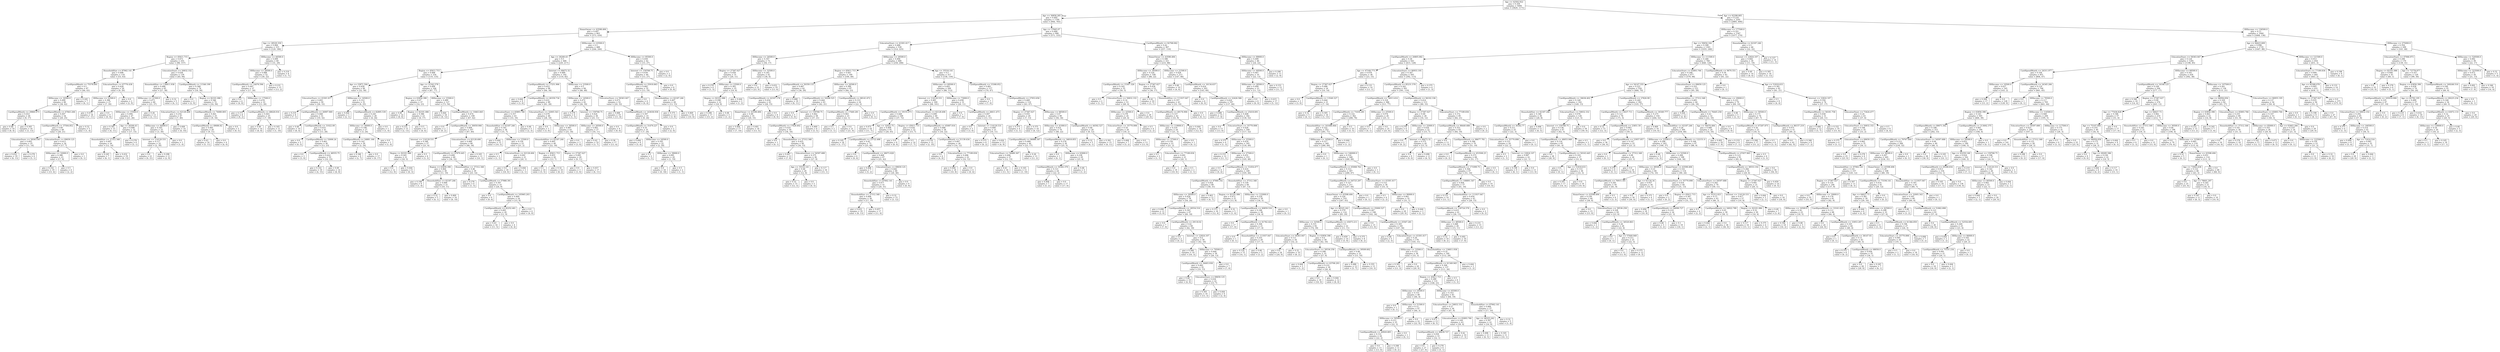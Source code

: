 digraph Tree {
node [shape=box] ;
0 [label="Age <= 42502.922\ngini = 0.359\nsamples = 5000\nvalue = [3829, 1171]"] ;
1 [label="Age <= 30858.285\ngini = 0.495\nsamples = 1709\nvalue = [944, 765]"] ;
0 -> 1 [labeldistance=2.5, labelangle=45, headlabel="True"] ;
2 [label="HomeOwner <= 43598.406\ngini = 0.497\nsamples = 803\nvalue = [373, 430]"] ;
1 -> 2 ;
3 [label="Age <= 28529.359\ngini = 0.484\nsamples = 315\nvalue = [129, 186]"] ;
2 -> 3 ;
4 [label="Region <= 45611.715\ngini = 0.473\nsamples = 255\nvalue = [98, 157]"] ;
3 -> 4 ;
5 [label="HouseholdSize <= 87062.141\ngini = 0.496\nsamples = 116\nvalue = [53, 63]"] ;
4 -> 5 ;
6 [label="CardSpendMonth <= 75578.891\ngini = 0.5\nsamples = 87\nvalue = [44, 43]"] ;
5 -> 6 ;
7 [label="HHIncome <= 16500.0\ngini = 0.499\nsamples = 80\nvalue = [38, 42]"] ;
6 -> 7 ;
8 [label="CardSpendMonth <= 29860.973\ngini = 0.453\nsamples = 26\nvalue = [9, 17]"] ;
7 -> 8 ;
9 [label="gini = 0.48\nsamples = 10\nvalue = [6, 4]"] ;
8 -> 9 ;
10 [label="gini = 0.305\nsamples = 16\nvalue = [3, 13]"] ;
8 -> 10 ;
11 [label="CardSpendMonth <= 67843.266\ngini = 0.497\nsamples = 54\nvalue = [29, 25]"] ;
7 -> 11 ;
12 [label="CardSpendMonth <= 37504.852\ngini = 0.49\nsamples = 49\nvalue = [28, 21]"] ;
11 -> 12 ;
13 [label="EducationYears <= 58363.047\ngini = 0.493\nsamples = 25\nvalue = [11, 14]"] ;
12 -> 13 ;
14 [label="gini = 0.432\nsamples = 19\nvalue = [6, 13]"] ;
13 -> 14 ;
15 [label="gini = 0.278\nsamples = 6\nvalue = [5, 1]"] ;
13 -> 15 ;
16 [label="EducationYears <= 69659.125\ngini = 0.413\nsamples = 24\nvalue = [17, 7]"] ;
12 -> 16 ;
17 [label="HHIncome <= 32000.0\ngini = 0.386\nsamples = 23\nvalue = [17, 6]"] ;
16 -> 17 ;
18 [label="gini = 0.332\nsamples = 19\nvalue = [15, 4]"] ;
17 -> 18 ;
19 [label="gini = 0.5\nsamples = 4\nvalue = [2, 2]"] ;
17 -> 19 ;
20 [label="gini = 0.0\nsamples = 1\nvalue = [0, 1]"] ;
16 -> 20 ;
21 [label="gini = 0.32\nsamples = 5\nvalue = [1, 4]"] ;
11 -> 21 ;
22 [label="gini = 0.245\nsamples = 7\nvalue = [6, 1]"] ;
6 -> 22 ;
23 [label="EducationYears <= 67776.438\ngini = 0.428\nsamples = 29\nvalue = [9, 20]"] ;
5 -> 23 ;
24 [label="HHIncome <= 22500.0\ngini = 0.384\nsamples = 27\nvalue = [7, 20]"] ;
23 -> 24 ;
25 [label="gini = 0.475\nsamples = 18\nvalue = [7, 11]"] ;
24 -> 25 ;
26 [label="gini = 0.0\nsamples = 9\nvalue = [0, 9]"] ;
24 -> 26 ;
27 [label="gini = 0.0\nsamples = 2\nvalue = [2, 0]"] ;
23 -> 27 ;
28 [label="EducationYears <= 50832.332\ngini = 0.438\nsamples = 139\nvalue = [45, 94]"] ;
4 -> 28 ;
29 [label="HouseholdSize <= 136811.938\ngini = 0.486\nsamples = 65\nvalue = [27, 38]"] ;
28 -> 29 ;
30 [label="HHIncome <= 21500.0\ngini = 0.473\nsamples = 60\nvalue = [23, 37]"] ;
29 -> 30 ;
31 [label="HHIncome <= 15500.0\ngini = 0.494\nsamples = 47\nvalue = [21, 26]"] ;
30 -> 31 ;
32 [label="gini = 0.391\nsamples = 15\nvalue = [4, 11]"] ;
31 -> 32 ;
33 [label="Age <= 26200.43\ngini = 0.498\nsamples = 32\nvalue = [17, 15]"] ;
31 -> 33 ;
34 [label="HouseholdSize <= 37312.348\ngini = 0.497\nsamples = 26\nvalue = [12, 14]"] ;
33 -> 34 ;
35 [label="gini = 0.245\nsamples = 7\nvalue = [6, 1]"] ;
34 -> 35 ;
36 [label="gini = 0.432\nsamples = 19\nvalue = [6, 13]"] ;
34 -> 36 ;
37 [label="gini = 0.278\nsamples = 6\nvalue = [5, 1]"] ;
33 -> 37 ;
38 [label="gini = 0.26\nsamples = 13\nvalue = [2, 11]"] ;
30 -> 38 ;
39 [label="gini = 0.32\nsamples = 5\nvalue = [4, 1]"] ;
29 -> 39 ;
40 [label="CardSpendMonth <= 11546.199\ngini = 0.368\nsamples = 74\nvalue = [18, 56]"] ;
28 -> 40 ;
41 [label="gini = 0.0\nsamples = 2\nvalue = [2, 0]"] ;
40 -> 41 ;
42 [label="Region <= 82101.086\ngini = 0.346\nsamples = 72\nvalue = [16, 56]"] ;
40 -> 42 ;
43 [label="EducationYears <= 62128.406\ngini = 0.254\nsamples = 47\nvalue = [7, 40]"] ;
42 -> 43 ;
44 [label="HHIncome <= 44000.0\ngini = 0.165\nsamples = 33\nvalue = [3, 30]"] ;
43 -> 44 ;
45 [label="Internet <= 114120.531\ngini = 0.117\nsamples = 32\nvalue = [2, 30]"] ;
44 -> 45 ;
46 [label="gini = 0.0\nsamples = 21\nvalue = [0, 21]"] ;
45 -> 46 ;
47 [label="gini = 0.298\nsamples = 11\nvalue = [2, 9]"] ;
45 -> 47 ;
48 [label="gini = 0.0\nsamples = 1\nvalue = [1, 0]"] ;
44 -> 48 ;
49 [label="gini = 0.408\nsamples = 14\nvalue = [4, 10]"] ;
43 -> 49 ;
50 [label="CardSpendMonth <= 74080.805\ngini = 0.461\nsamples = 25\nvalue = [9, 16]"] ;
42 -> 50 ;
51 [label="CardSpendMonth <= 49686.82\ngini = 0.495\nsamples = 20\nvalue = [9, 11]"] ;
50 -> 51 ;
52 [label="gini = 0.43\nsamples = 16\nvalue = [5, 11]"] ;
51 -> 52 ;
53 [label="gini = 0.0\nsamples = 4\nvalue = [4, 0]"] ;
51 -> 53 ;
54 [label="gini = 0.0\nsamples = 5\nvalue = [0, 5]"] ;
50 -> 54 ;
55 [label="HHIncome <= 44500.0\ngini = 0.499\nsamples = 60\nvalue = [31, 29]"] ;
3 -> 55 ;
56 [label="HHIncome <= 28500.0\ngini = 0.488\nsamples = 52\nvalue = [30, 22]"] ;
55 -> 56 ;
57 [label="CardSpendMonth <= 14476.596\ngini = 0.497\nsamples = 37\nvalue = [17, 20]"] ;
56 -> 57 ;
58 [label="gini = 0.0\nsamples = 4\nvalue = [4, 0]"] ;
57 -> 58 ;
59 [label="HHIncome <= 17500.0\ngini = 0.478\nsamples = 33\nvalue = [13, 20]"] ;
57 -> 59 ;
60 [label="gini = 0.375\nsamples = 8\nvalue = [6, 2]"] ;
59 -> 60 ;
61 [label="CardSpendMonth <= 48628.016\ngini = 0.403\nsamples = 25\nvalue = [7, 18]"] ;
59 -> 61 ;
62 [label="gini = 0.49\nsamples = 14\nvalue = [6, 8]"] ;
61 -> 62 ;
63 [label="gini = 0.165\nsamples = 11\nvalue = [1, 10]"] ;
61 -> 63 ;
64 [label="gini = 0.231\nsamples = 15\nvalue = [13, 2]"] ;
56 -> 64 ;
65 [label="gini = 0.219\nsamples = 8\nvalue = [1, 7]"] ;
55 -> 65 ;
66 [label="HHIncome <= 43500.0\ngini = 0.5\nsamples = 488\nvalue = [244, 244]"] ;
2 -> 66 ;
67 [label="Age <= 26200.43\ngini = 0.5\nsamples = 446\nvalue = [229, 217]"] ;
66 -> 67 ;
68 [label="Region <= 45611.715\ngini = 0.498\nsamples = 254\nvalue = [119, 135]"] ;
67 -> 68 ;
69 [label="Age <= 23871.504\ngini = 0.458\nsamples = 90\nvalue = [32, 58]"] ;
68 -> 69 ;
70 [label="EducationYears <= 43301.617\ngini = 0.493\nsamples = 59\nvalue = [26, 33]"] ;
69 -> 70 ;
71 [label="gini = 0.219\nsamples = 8\nvalue = [7, 1]"] ;
70 -> 71 ;
72 [label="CardSpendMonth <= 26997.969\ngini = 0.468\nsamples = 51\nvalue = [19, 32]"] ;
70 -> 72 ;
73 [label="gini = 0.48\nsamples = 10\nvalue = [6, 4]"] ;
72 -> 73 ;
74 [label="CardSpendMonth <= 31022.09\ngini = 0.433\nsamples = 41\nvalue = [13, 28]"] ;
72 -> 74 ;
75 [label="gini = 0.0\nsamples = 5\nvalue = [0, 5]"] ;
74 -> 75 ;
76 [label="CardSpendMonth <= 32606.24\ngini = 0.461\nsamples = 36\nvalue = [13, 23]"] ;
74 -> 76 ;
77 [label="gini = 0.0\nsamples = 3\nvalue = [3, 0]"] ;
76 -> 77 ;
78 [label="CardSpendMonth <= 48555.75\ngini = 0.422\nsamples = 33\nvalue = [10, 23]"] ;
76 -> 78 ;
79 [label="gini = 0.332\nsamples = 19\nvalue = [4, 15]"] ;
78 -> 79 ;
80 [label="gini = 0.49\nsamples = 14\nvalue = [6, 8]"] ;
78 -> 80 ;
81 [label="HHIncome <= 16500.0\ngini = 0.312\nsamples = 31\nvalue = [6, 25]"] ;
69 -> 81 ;
82 [label="gini = 0.444\nsamples = 3\nvalue = [2, 1]"] ;
81 -> 82 ;
83 [label="CardSpendMonth <= 82895.539\ngini = 0.245\nsamples = 28\nvalue = [4, 24]"] ;
81 -> 83 ;
84 [label="HHIncome <= 36000.0\ngini = 0.198\nsamples = 27\nvalue = [3, 24]"] ;
83 -> 84 ;
85 [label="CardSpendMonth <= 24881.166\ngini = 0.142\nsamples = 26\nvalue = [2, 24]"] ;
84 -> 85 ;
86 [label="gini = 0.346\nsamples = 9\nvalue = [2, 7]"] ;
85 -> 86 ;
87 [label="gini = 0.0\nsamples = 17\nvalue = [0, 17]"] ;
85 -> 87 ;
88 [label="gini = 0.0\nsamples = 1\nvalue = [1, 0]"] ;
84 -> 88 ;
89 [label="gini = 0.0\nsamples = 1\nvalue = [1, 0]"] ;
83 -> 89 ;
90 [label="Age <= 21542.578\ngini = 0.498\nsamples = 164\nvalue = [87, 77]"] ;
68 -> 90 ;
91 [label="Region <= 63856.398\ngini = 0.47\nsamples = 37\nvalue = [14, 23]"] ;
90 -> 91 ;
92 [label="gini = 0.49\nsamples = 14\nvalue = [8, 6]"] ;
91 -> 92 ;
93 [label="Region <= 82101.086\ngini = 0.386\nsamples = 23\nvalue = [6, 17]"] ;
91 -> 93 ;
94 [label="gini = 0.231\nsamples = 15\nvalue = [2, 13]"] ;
93 -> 94 ;
95 [label="gini = 0.5\nsamples = 8\nvalue = [4, 4]"] ;
93 -> 95 ;
96 [label="HHIncome <= 15500.0\ngini = 0.489\nsamples = 127\nvalue = [73, 54]"] ;
90 -> 96 ;
97 [label="gini = 0.444\nsamples = 18\nvalue = [6, 12]"] ;
96 -> 97 ;
98 [label="CardSpendMonth <= 10463.845\ngini = 0.474\nsamples = 109\nvalue = [67, 42]"] ;
96 -> 98 ;
99 [label="gini = 0.0\nsamples = 2\nvalue = [0, 2]"] ;
98 -> 99 ;
100 [label="CardSpendMonth <= 30059.906\ngini = 0.468\nsamples = 107\nvalue = [67, 40]"] ;
98 -> 100 ;
101 [label="Internet <= 114120.531\ngini = 0.346\nsamples = 27\nvalue = [21, 6]"] ;
100 -> 101 ;
102 [label="Region <= 82101.086\ngini = 0.245\nsamples = 21\nvalue = [18, 3]"] ;
101 -> 102 ;
103 [label="gini = 0.0\nsamples = 12\nvalue = [12, 0]"] ;
102 -> 103 ;
104 [label="gini = 0.444\nsamples = 9\nvalue = [6, 3]"] ;
102 -> 104 ;
105 [label="gini = 0.5\nsamples = 6\nvalue = [3, 3]"] ;
101 -> 105 ;
106 [label="EducationYears <= 62128.406\ngini = 0.489\nsamples = 80\nvalue = [46, 34]"] ;
100 -> 106 ;
107 [label="CardSpendMonth <= 47870.445\ngini = 0.499\nsamples = 69\nvalue = [36, 33]"] ;
106 -> 107 ;
108 [label="Region <= 63856.398\ngini = 0.464\nsamples = 30\nvalue = [11, 19]"] ;
107 -> 108 ;
109 [label="gini = 0.198\nsamples = 9\nvalue = [1, 8]"] ;
108 -> 109 ;
110 [label="HouseholdSize <= 62187.246\ngini = 0.499\nsamples = 21\nvalue = [10, 11]"] ;
108 -> 110 ;
111 [label="gini = 0.32\nsamples = 5\nvalue = [4, 1]"] ;
110 -> 111 ;
112 [label="gini = 0.469\nsamples = 16\nvalue = [6, 10]"] ;
110 -> 112 ;
113 [label="HouseholdSize <= 37312.348\ngini = 0.46\nsamples = 39\nvalue = [25, 14]"] ;
107 -> 113 ;
114 [label="gini = 0.278\nsamples = 6\nvalue = [1, 5]"] ;
113 -> 114 ;
115 [label="CardSpendMonth <= 57988.391\ngini = 0.397\nsamples = 33\nvalue = [24, 9]"] ;
113 -> 115 ;
116 [label="gini = 0.0\nsamples = 9\nvalue = [9, 0]"] ;
115 -> 116 ;
117 [label="CardSpendMonth <= 105965.203\ngini = 0.469\nsamples = 24\nvalue = [15, 9]"] ;
115 -> 117 ;
118 [label="CardSpendMonth <= 82252.461\ngini = 0.495\nsamples = 20\nvalue = [11, 9]"] ;
117 -> 118 ;
119 [label="gini = 0.43\nsamples = 16\nvalue = [11, 5]"] ;
118 -> 119 ;
120 [label="gini = 0.0\nsamples = 4\nvalue = [0, 4]"] ;
118 -> 120 ;
121 [label="gini = 0.0\nsamples = 4\nvalue = [4, 0]"] ;
117 -> 121 ;
122 [label="gini = 0.165\nsamples = 11\nvalue = [10, 1]"] ;
106 -> 122 ;
123 [label="Internet <= 68472.32\ngini = 0.489\nsamples = 192\nvalue = [110, 82]"] ;
67 -> 123 ;
124 [label="CardSpendMonth <= 17251.906\ngini = 0.453\nsamples = 98\nvalue = [64, 34]"] ;
123 -> 124 ;
125 [label="gini = 0.444\nsamples = 9\nvalue = [3, 6]"] ;
124 -> 125 ;
126 [label="CardSpendMonth <= 40359.734\ngini = 0.431\nsamples = 89\nvalue = [61, 28]"] ;
124 -> 126 ;
127 [label="EducationYears <= 65893.766\ngini = 0.357\nsamples = 43\nvalue = [33, 10]"] ;
126 -> 127 ;
128 [label="HouseholdSize <= 62187.246\ngini = 0.301\nsamples = 38\nvalue = [31, 7]"] ;
127 -> 128 ;
129 [label="gini = 0.444\nsamples = 15\nvalue = [10, 5]"] ;
128 -> 129 ;
130 [label="HHIncome <= 15500.0\ngini = 0.159\nsamples = 23\nvalue = [21, 2]"] ;
128 -> 130 ;
131 [label="gini = 0.5\nsamples = 2\nvalue = [1, 1]"] ;
130 -> 131 ;
132 [label="EducationYears <= 62128.406\ngini = 0.091\nsamples = 21\nvalue = [20, 1]"] ;
130 -> 132 ;
133 [label="gini = 0.0\nsamples = 18\nvalue = [18, 0]"] ;
132 -> 133 ;
134 [label="gini = 0.444\nsamples = 3\nvalue = [2, 1]"] ;
132 -> 134 ;
135 [label="gini = 0.48\nsamples = 5\nvalue = [2, 3]"] ;
127 -> 135 ;
136 [label="EducationYears <= 32005.543\ngini = 0.476\nsamples = 46\nvalue = [28, 18]"] ;
126 -> 136 ;
137 [label="gini = 0.0\nsamples = 3\nvalue = [3, 0]"] ;
136 -> 137 ;
138 [label="HHIncome <= 39500.0\ngini = 0.487\nsamples = 43\nvalue = [25, 18]"] ;
136 -> 138 ;
139 [label="HouseholdSize <= 62187.246\ngini = 0.495\nsamples = 40\nvalue = [22, 18]"] ;
138 -> 139 ;
140 [label="Region <= 45611.715\ngini = 0.455\nsamples = 20\nvalue = [13, 7]"] ;
139 -> 140 ;
141 [label="gini = 0.5\nsamples = 10\nvalue = [5, 5]"] ;
140 -> 141 ;
142 [label="gini = 0.32\nsamples = 10\nvalue = [8, 2]"] ;
140 -> 142 ;
143 [label="Region <= 27367.027\ngini = 0.495\nsamples = 20\nvalue = [9, 11]"] ;
139 -> 143 ;
144 [label="gini = 0.0\nsamples = 3\nvalue = [3, 0]"] ;
143 -> 144 ;
145 [label="gini = 0.457\nsamples = 17\nvalue = [6, 11]"] ;
143 -> 145 ;
146 [label="gini = 0.0\nsamples = 3\nvalue = [3, 0]"] ;
138 -> 146 ;
147 [label="HHIncome <= 23500.0\ngini = 0.5\nsamples = 94\nvalue = [46, 48]"] ;
123 -> 147 ;
148 [label="HHIncome <= 14500.0\ngini = 0.472\nsamples = 42\nvalue = [26, 16]"] ;
147 -> 148 ;
149 [label="gini = 0.278\nsamples = 6\nvalue = [1, 5]"] ;
148 -> 149 ;
150 [label="Internet <= 159768.75\ngini = 0.424\nsamples = 36\nvalue = [25, 11]"] ;
148 -> 150 ;
151 [label="HHIncome <= 20500.0\ngini = 0.483\nsamples = 27\nvalue = [16, 11]"] ;
150 -> 151 ;
152 [label="gini = 0.42\nsamples = 10\nvalue = [3, 7]"] ;
151 -> 152 ;
153 [label="gini = 0.36\nsamples = 17\nvalue = [13, 4]"] ;
151 -> 153 ;
154 [label="gini = 0.0\nsamples = 9\nvalue = [9, 0]"] ;
150 -> 154 ;
155 [label="EducationYears <= 58363.047\ngini = 0.473\nsamples = 52\nvalue = [20, 32]"] ;
147 -> 155 ;
156 [label="gini = 0.488\nsamples = 19\nvalue = [11, 8]"] ;
155 -> 156 ;
157 [label="CardSpendMonth <= 143638.938\ngini = 0.397\nsamples = 33\nvalue = [9, 24]"] ;
155 -> 157 ;
158 [label="CardSpendMonth <= 31479.227\ngini = 0.35\nsamples = 31\nvalue = [7, 24]"] ;
157 -> 158 ;
159 [label="gini = 0.494\nsamples = 9\nvalue = [5, 4]"] ;
158 -> 159 ;
160 [label="HHIncome <= 24500.0\ngini = 0.165\nsamples = 22\nvalue = [2, 20]"] ;
158 -> 160 ;
161 [label="gini = 0.5\nsamples = 2\nvalue = [1, 1]"] ;
160 -> 161 ;
162 [label="HHIncome <= 39000.0\ngini = 0.095\nsamples = 20\nvalue = [1, 19]"] ;
160 -> 162 ;
163 [label="gini = 0.0\nsamples = 18\nvalue = [0, 18]"] ;
162 -> 163 ;
164 [label="gini = 0.5\nsamples = 2\nvalue = [1, 1]"] ;
162 -> 164 ;
165 [label="gini = 0.0\nsamples = 2\nvalue = [2, 0]"] ;
157 -> 165 ;
166 [label="HHIncome <= 95500.0\ngini = 0.459\nsamples = 42\nvalue = [15, 27]"] ;
66 -> 166 ;
167 [label="Internet <= 159768.75\ngini = 0.439\nsamples = 40\nvalue = [13, 27]"] ;
166 -> 167 ;
168 [label="CardSpendMonth <= 25918.863\ngini = 0.482\nsamples = 32\nvalue = [13, 19]"] ;
167 -> 168 ;
169 [label="gini = 0.0\nsamples = 4\nvalue = [0, 4]"] ;
168 -> 169 ;
170 [label="HouseholdSize <= 62187.246\ngini = 0.497\nsamples = 28\nvalue = [13, 15]"] ;
168 -> 170 ;
171 [label="gini = 0.375\nsamples = 12\nvalue = [3, 9]"] ;
170 -> 171 ;
172 [label="gini = 0.469\nsamples = 16\nvalue = [10, 6]"] ;
170 -> 172 ;
173 [label="gini = 0.0\nsamples = 8\nvalue = [0, 8]"] ;
167 -> 173 ;
174 [label="gini = 0.0\nsamples = 2\nvalue = [2, 0]"] ;
166 -> 174 ;
175 [label="Age <= 37845.07\ngini = 0.466\nsamples = 906\nvalue = [571, 335]"] ;
1 -> 175 ;
176 [label="EducationYears <= 43301.617\ngini = 0.486\nsamples = 539\nvalue = [314, 225]"] ;
175 -> 176 ;
177 [label="HHIncome <= 24500.0\ngini = 0.357\nsamples = 73\nvalue = [56, 17]"] ;
176 -> 177 ;
178 [label="Region <= 27367.027\ngini = 0.458\nsamples = 31\nvalue = [20, 11]"] ;
177 -> 178 ;
179 [label="gini = 0.278\nsamples = 6\nvalue = [1, 5]"] ;
178 -> 179 ;
180 [label="HHIncome <= 23500.0\ngini = 0.365\nsamples = 25\nvalue = [19, 6]"] ;
178 -> 180 ;
181 [label="Region <= 82101.086\ngini = 0.298\nsamples = 22\nvalue = [18, 4]"] ;
180 -> 181 ;
182 [label="gini = 0.208\nsamples = 17\nvalue = [15, 2]"] ;
181 -> 182 ;
183 [label="gini = 0.48\nsamples = 5\nvalue = [3, 2]"] ;
181 -> 183 ;
184 [label="gini = 0.444\nsamples = 3\nvalue = [1, 2]"] ;
180 -> 184 ;
185 [label="HHIncome <= 32500.0\ngini = 0.245\nsamples = 42\nvalue = [36, 6]"] ;
177 -> 185 ;
186 [label="gini = 0.0\nsamples = 23\nvalue = [23, 0]"] ;
185 -> 186 ;
187 [label="gini = 0.432\nsamples = 19\nvalue = [13, 6]"] ;
185 -> 187 ;
188 [label="HHIncome <= 26500.0\ngini = 0.494\nsamples = 466\nvalue = [258, 208]"] ;
176 -> 188 ;
189 [label="Region <= 45611.715\ngini = 0.441\nsamples = 149\nvalue = [100, 49]"] ;
188 -> 189 ;
190 [label="CardSpendMonth <= 50359.133\ngini = 0.487\nsamples = 62\nvalue = [36, 26]"] ;
189 -> 190 ;
191 [label="CardSpendMonth <= 42167.176\ngini = 0.454\nsamples = 43\nvalue = [28, 15]"] ;
190 -> 191 ;
192 [label="HomeOwner <= 43598.406\ngini = 0.49\nsamples = 35\nvalue = [20, 15]"] ;
191 -> 192 ;
193 [label="gini = 0.484\nsamples = 17\nvalue = [7, 10]"] ;
192 -> 193 ;
194 [label="gini = 0.401\nsamples = 18\nvalue = [13, 5]"] ;
192 -> 194 ;
195 [label="gini = 0.0\nsamples = 8\nvalue = [8, 0]"] ;
191 -> 195 ;
196 [label="gini = 0.488\nsamples = 19\nvalue = [8, 11]"] ;
190 -> 196 ;
197 [label="HHIncome <= 24500.0\ngini = 0.389\nsamples = 87\nvalue = [64, 23]"] ;
189 -> 197 ;
198 [label="CardSpendMonth <= 16208.525\ngini = 0.444\nsamples = 63\nvalue = [42, 21]"] ;
197 -> 198 ;
199 [label="gini = 0.0\nsamples = 5\nvalue = [5, 0]"] ;
198 -> 199 ;
200 [label="Internet <= 159768.75\ngini = 0.462\nsamples = 58\nvalue = [37, 21]"] ;
198 -> 200 ;
201 [label="CardSpendMonth <= 17828.402\ngini = 0.435\nsamples = 50\nvalue = [34, 16]"] ;
200 -> 201 ;
202 [label="gini = 0.0\nsamples = 1\nvalue = [0, 1]"] ;
201 -> 202 ;
203 [label="HouseholdSize <= 37312.348\ngini = 0.425\nsamples = 49\nvalue = [34, 15]"] ;
201 -> 203 ;
204 [label="gini = 0.497\nsamples = 13\nvalue = [7, 6]"] ;
203 -> 204 ;
205 [label="EducationYears <= 54597.688\ngini = 0.375\nsamples = 36\nvalue = [27, 9]"] ;
203 -> 205 ;
206 [label="Age <= 35516.141\ngini = 0.48\nsamples = 20\nvalue = [12, 8]"] ;
205 -> 206 ;
207 [label="gini = 0.32\nsamples = 15\nvalue = [12, 3]"] ;
206 -> 207 ;
208 [label="gini = 0.0\nsamples = 5\nvalue = [0, 5]"] ;
206 -> 208 ;
209 [label="gini = 0.117\nsamples = 16\nvalue = [15, 1]"] ;
205 -> 209 ;
210 [label="gini = 0.469\nsamples = 8\nvalue = [3, 5]"] ;
200 -> 210 ;
211 [label="CardSpendMonth <= 88141.672\ngini = 0.153\nsamples = 24\nvalue = [22, 2]"] ;
197 -> 211 ;
212 [label="CardSpendMonth <= 17440.281\ngini = 0.083\nsamples = 23\nvalue = [22, 1]"] ;
211 -> 212 ;
213 [label="gini = 0.5\nsamples = 2\nvalue = [1, 1]"] ;
212 -> 213 ;
214 [label="gini = 0.0\nsamples = 21\nvalue = [21, 0]"] ;
212 -> 214 ;
215 [label="gini = 0.0\nsamples = 1\nvalue = [0, 1]"] ;
211 -> 215 ;
216 [label="Age <= 35516.141\ngini = 0.5\nsamples = 317\nvalue = [158, 159]"] ;
188 -> 216 ;
217 [label="HHIncome <= 69500.0\ngini = 0.493\nsamples = 200\nvalue = [88, 112]"] ;
216 -> 217 ;
218 [label="Internet <= 114120.531\ngini = 0.481\nsamples = 169\nvalue = [68, 101]"] ;
217 -> 218 ;
219 [label="CardSpendMonth <= 19155.973\ngini = 0.448\nsamples = 109\nvalue = [37, 72]"] ;
218 -> 219 ;
220 [label="gini = 0.475\nsamples = 18\nvalue = [11, 7]"] ;
219 -> 220 ;
221 [label="Age <= 32022.75\ngini = 0.408\nsamples = 91\nvalue = [26, 65]"] ;
219 -> 221 ;
222 [label="gini = 0.105\nsamples = 18\nvalue = [1, 17]"] ;
221 -> 222 ;
223 [label="CardSpendMonth <= 23722.488\ngini = 0.45\nsamples = 73\nvalue = [25, 48]"] ;
221 -> 223 ;
224 [label="gini = 0.0\nsamples = 6\nvalue = [0, 6]"] ;
223 -> 224 ;
225 [label="CardSpendMonth <= 28073.828\ngini = 0.468\nsamples = 67\nvalue = [25, 42]"] ;
223 -> 225 ;
226 [label="gini = 0.408\nsamples = 7\nvalue = [5, 2]"] ;
225 -> 226 ;
227 [label="EducationYears <= 69659.125\ngini = 0.444\nsamples = 60\nvalue = [20, 40]"] ;
225 -> 227 ;
228 [label="HouseholdSize <= 87062.141\ngini = 0.477\nsamples = 51\nvalue = [20, 31]"] ;
227 -> 228 ;
229 [label="HouseholdSize <= 37312.348\ngini = 0.498\nsamples = 36\nvalue = [17, 19]"] ;
228 -> 229 ;
230 [label="gini = 0.432\nsamples = 19\nvalue = [6, 13]"] ;
229 -> 230 ;
231 [label="gini = 0.457\nsamples = 17\nvalue = [11, 6]"] ;
229 -> 231 ;
232 [label="gini = 0.32\nsamples = 15\nvalue = [3, 12]"] ;
228 -> 232 ;
233 [label="gini = 0.0\nsamples = 9\nvalue = [0, 9]"] ;
227 -> 233 ;
234 [label="EducationYears <= 62128.406\ngini = 0.499\nsamples = 60\nvalue = [31, 29]"] ;
218 -> 234 ;
235 [label="Region <= 45611.715\ngini = 0.434\nsamples = 22\nvalue = [15, 7]"] ;
234 -> 235 ;
236 [label="gini = 0.0\nsamples = 8\nvalue = [8, 0]"] ;
235 -> 236 ;
237 [label="gini = 0.5\nsamples = 14\nvalue = [7, 7]"] ;
235 -> 237 ;
238 [label="CardSpendMonth <= 45087.016\ngini = 0.488\nsamples = 38\nvalue = [16, 22]"] ;
234 -> 238 ;
239 [label="gini = 0.278\nsamples = 12\nvalue = [2, 10]"] ;
238 -> 239 ;
240 [label="CardSpendMonth <= 51139.434\ngini = 0.497\nsamples = 26\nvalue = [14, 12]"] ;
238 -> 240 ;
241 [label="gini = 0.0\nsamples = 4\nvalue = [4, 0]"] ;
240 -> 241 ;
242 [label="EducationYears <= 77189.836\ngini = 0.496\nsamples = 22\nvalue = [10, 12]"] ;
240 -> 242 ;
243 [label="gini = 0.494\nsamples = 18\nvalue = [10, 8]"] ;
242 -> 243 ;
244 [label="gini = 0.0\nsamples = 4\nvalue = [0, 4]"] ;
242 -> 244 ;
245 [label="HHIncome <= 73000.0\ngini = 0.458\nsamples = 31\nvalue = [20, 11]"] ;
217 -> 245 ;
246 [label="gini = 0.0\nsamples = 7\nvalue = [7, 0]"] ;
245 -> 246 ;
247 [label="CardSpendMonth <= 26611.473\ngini = 0.497\nsamples = 24\nvalue = [13, 11]"] ;
245 -> 247 ;
248 [label="gini = 0.0\nsamples = 3\nvalue = [3, 0]"] ;
247 -> 248 ;
249 [label="Internet <= 114120.531\ngini = 0.499\nsamples = 21\nvalue = [10, 11]"] ;
247 -> 249 ;
250 [label="gini = 0.375\nsamples = 8\nvalue = [6, 2]"] ;
249 -> 250 ;
251 [label="gini = 0.426\nsamples = 13\nvalue = [4, 9]"] ;
249 -> 251 ;
252 [label="CardSpendMonth <= 15308.052\ngini = 0.481\nsamples = 117\nvalue = [70, 47]"] ;
216 -> 252 ;
253 [label="gini = 0.0\nsamples = 7\nvalue = [7, 0]"] ;
252 -> 253 ;
254 [label="CardSpendMonth <= 27953.656\ngini = 0.489\nsamples = 110\nvalue = [63, 47]"] ;
252 -> 254 ;
255 [label="Region <= 27367.027\ngini = 0.455\nsamples = 20\nvalue = [7, 13]"] ;
254 -> 255 ;
256 [label="gini = 0.375\nsamples = 4\nvalue = [3, 1]"] ;
255 -> 256 ;
257 [label="gini = 0.375\nsamples = 16\nvalue = [4, 12]"] ;
255 -> 257 ;
258 [label="HHIncome <= 68500.0\ngini = 0.47\nsamples = 90\nvalue = [56, 34]"] ;
254 -> 258 ;
259 [label="HHIncome <= 41000.0\ngini = 0.431\nsamples = 70\nvalue = [48, 22]"] ;
258 -> 259 ;
260 [label="CardSpendMonth <= 86886.367\ngini = 0.489\nsamples = 40\nvalue = [23, 17]"] ;
259 -> 260 ;
261 [label="EducationYears <= 56480.367\ngini = 0.494\nsamples = 27\nvalue = [12, 15]"] ;
260 -> 261 ;
262 [label="gini = 0.43\nsamples = 16\nvalue = [11, 5]"] ;
261 -> 262 ;
263 [label="gini = 0.165\nsamples = 11\nvalue = [1, 10]"] ;
261 -> 263 ;
264 [label="gini = 0.26\nsamples = 13\nvalue = [11, 2]"] ;
260 -> 264 ;
265 [label="CardSpendMonth <= 34818.855\ngini = 0.278\nsamples = 30\nvalue = [25, 5]"] ;
259 -> 265 ;
266 [label="gini = 0.0\nsamples = 1\nvalue = [0, 1]"] ;
265 -> 266 ;
267 [label="HHIncome <= 63000.0\ngini = 0.238\nsamples = 29\nvalue = [25, 4]"] ;
265 -> 267 ;
268 [label="CardSpendMonth <= 50362.379\ngini = 0.153\nsamples = 24\nvalue = [22, 2]"] ;
267 -> 268 ;
269 [label="gini = 0.408\nsamples = 7\nvalue = [5, 2]"] ;
268 -> 269 ;
270 [label="gini = 0.0\nsamples = 17\nvalue = [17, 0]"] ;
268 -> 270 ;
271 [label="gini = 0.48\nsamples = 5\nvalue = [3, 2]"] ;
267 -> 271 ;
272 [label="CardSpendMonth <= 44592.527\ngini = 0.48\nsamples = 20\nvalue = [8, 12]"] ;
258 -> 272 ;
273 [label="gini = 0.32\nsamples = 5\nvalue = [4, 1]"] ;
272 -> 273 ;
274 [label="gini = 0.391\nsamples = 15\nvalue = [4, 11]"] ;
272 -> 274 ;
275 [label="CardSpendMonth <= 82768.062\ngini = 0.42\nsamples = 367\nvalue = [257, 110]"] ;
175 -> 275 ;
276 [label="HomeOwner <= 43598.406\ngini = 0.398\nsamples = 321\nvalue = [233, 88]"] ;
275 -> 276 ;
277 [label="HHIncome <= 36500.0\ngini = 0.324\nsamples = 108\nvalue = [86, 22]"] ;
276 -> 277 ;
278 [label="CardSpendMonth <= 15367.326\ngini = 0.165\nsamples = 55\nvalue = [50, 5]"] ;
277 -> 278 ;
279 [label="gini = 0.5\nsamples = 2\nvalue = [1, 1]"] ;
278 -> 279 ;
280 [label="EducationYears <= 50832.332\ngini = 0.14\nsamples = 53\nvalue = [49, 4]"] ;
278 -> 280 ;
281 [label="HHIncome <= 32500.0\ngini = 0.278\nsamples = 24\nvalue = [20, 4]"] ;
280 -> 281 ;
282 [label="EducationYears <= 35770.898\ngini = 0.18\nsamples = 20\nvalue = [18, 2]"] ;
281 -> 282 ;
283 [label="gini = 0.408\nsamples = 7\nvalue = [5, 2]"] ;
282 -> 283 ;
284 [label="gini = 0.0\nsamples = 13\nvalue = [13, 0]"] ;
282 -> 284 ;
285 [label="gini = 0.5\nsamples = 4\nvalue = [2, 2]"] ;
281 -> 285 ;
286 [label="gini = 0.0\nsamples = 29\nvalue = [29, 0]"] ;
280 -> 286 ;
287 [label="Region <= 27367.027\ngini = 0.436\nsamples = 53\nvalue = [36, 17]"] ;
277 -> 287 ;
288 [label="gini = 0.42\nsamples = 10\nvalue = [3, 7]"] ;
287 -> 288 ;
289 [label="HouseholdSize <= 111937.047\ngini = 0.357\nsamples = 43\nvalue = [33, 10]"] ;
287 -> 289 ;
290 [label="CardSpendMonth <= 49176.906\ngini = 0.337\nsamples = 42\nvalue = [33, 9]"] ;
289 -> 290 ;
291 [label="HHIncome <= 119000.0\ngini = 0.219\nsamples = 24\nvalue = [21, 3]"] ;
290 -> 291 ;
292 [label="HHIncome <= 37500.0\ngini = 0.159\nsamples = 23\nvalue = [21, 2]"] ;
291 -> 292 ;
293 [label="gini = 0.5\nsamples = 2\nvalue = [1, 1]"] ;
292 -> 293 ;
294 [label="EducationYears <= 77189.836\ngini = 0.091\nsamples = 21\nvalue = [20, 1]"] ;
292 -> 294 ;
295 [label="gini = 0.0\nsamples = 19\nvalue = [19, 0]"] ;
294 -> 295 ;
296 [label="gini = 0.5\nsamples = 2\nvalue = [1, 1]"] ;
294 -> 296 ;
297 [label="gini = 0.0\nsamples = 1\nvalue = [0, 1]"] ;
291 -> 297 ;
298 [label="gini = 0.444\nsamples = 18\nvalue = [12, 6]"] ;
290 -> 298 ;
299 [label="gini = 0.0\nsamples = 1\nvalue = [0, 1]"] ;
289 -> 299 ;
300 [label="HHIncome <= 21500.0\ngini = 0.428\nsamples = 213\nvalue = [147, 66]"] ;
276 -> 300 ;
301 [label="gini = 0.48\nsamples = 10\nvalue = [4, 6]"] ;
300 -> 301 ;
302 [label="CardSpendMonth <= 16134.637\ngini = 0.416\nsamples = 203\nvalue = [143, 60]"] ;
300 -> 302 ;
303 [label="gini = 0.0\nsamples = 6\nvalue = [6, 0]"] ;
302 -> 303 ;
304 [label="CardSpendMonth <= 22426.586\ngini = 0.424\nsamples = 197\nvalue = [137, 60]"] ;
302 -> 304 ;
305 [label="gini = 0.498\nsamples = 15\nvalue = [7, 8]"] ;
304 -> 305 ;
306 [label="CardSpendMonth <= 25418.691\ngini = 0.408\nsamples = 182\nvalue = [130, 52]"] ;
304 -> 306 ;
307 [label="gini = 0.0\nsamples = 13\nvalue = [13, 0]"] ;
306 -> 307 ;
308 [label="EducationYears <= 35770.898\ngini = 0.426\nsamples = 169\nvalue = [117, 52]"] ;
306 -> 308 ;
309 [label="gini = 0.375\nsamples = 4\nvalue = [1, 3]"] ;
308 -> 309 ;
310 [label="HHIncome <= 25500.0\ngini = 0.418\nsamples = 165\nvalue = [116, 49]"] ;
308 -> 310 ;
311 [label="gini = 0.153\nsamples = 12\nvalue = [11, 1]"] ;
310 -> 311 ;
312 [label="HHIncome <= 27500.0\ngini = 0.431\nsamples = 153\nvalue = [105, 48]"] ;
310 -> 312 ;
313 [label="gini = 0.0\nsamples = 4\nvalue = [0, 4]"] ;
312 -> 313 ;
314 [label="CardSpendMonth <= 51454.477\ngini = 0.416\nsamples = 149\nvalue = [105, 44]"] ;
312 -> 314 ;
315 [label="CardSpendMonth <= 47060.102\ngini = 0.454\nsamples = 89\nvalue = [58, 31]"] ;
314 -> 315 ;
316 [label="HHIncome <= 29500.0\ngini = 0.426\nsamples = 78\nvalue = [54, 24]"] ;
315 -> 316 ;
317 [label="gini = 0.496\nsamples = 11\nvalue = [5, 6]"] ;
316 -> 317 ;
318 [label="CardSpendMonth <= 28554.516\ngini = 0.393\nsamples = 67\nvalue = [49, 18]"] ;
316 -> 318 ;
319 [label="gini = 0.0\nsamples = 7\nvalue = [7, 0]"] ;
318 -> 319 ;
320 [label="CardSpendMonth <= 29118.02\ngini = 0.42\nsamples = 60\nvalue = [42, 18]"] ;
318 -> 320 ;
321 [label="gini = 0.0\nsamples = 2\nvalue = [0, 2]"] ;
320 -> 321 ;
322 [label="Internet <= 22824.107\ngini = 0.4\nsamples = 58\nvalue = [42, 16]"] ;
320 -> 322 ;
323 [label="gini = 0.266\nsamples = 19\nvalue = [16, 3]"] ;
322 -> 323 ;
324 [label="HHIncome <= 70500.0\ngini = 0.444\nsamples = 39\nvalue = [26, 13]"] ;
322 -> 324 ;
325 [label="CardSpendMonth <= 34403.938\ngini = 0.482\nsamples = 32\nvalue = [19, 13]"] ;
324 -> 325 ;
326 [label="gini = 0.48\nsamples = 10\nvalue = [4, 6]"] ;
325 -> 326 ;
327 [label="EducationYears <= 69659.125\ngini = 0.434\nsamples = 22\nvalue = [15, 7]"] ;
325 -> 327 ;
328 [label="gini = 0.305\nsamples = 16\nvalue = [13, 3]"] ;
327 -> 328 ;
329 [label="gini = 0.444\nsamples = 6\nvalue = [2, 4]"] ;
327 -> 329 ;
330 [label="gini = 0.0\nsamples = 7\nvalue = [7, 0]"] ;
324 -> 330 ;
331 [label="gini = 0.463\nsamples = 11\nvalue = [4, 7]"] ;
315 -> 331 ;
332 [label="HouseholdSize <= 37312.348\ngini = 0.339\nsamples = 60\nvalue = [47, 13]"] ;
314 -> 332 ;
333 [label="Region <= 82101.086\ngini = 0.472\nsamples = 21\nvalue = [13, 8]"] ;
332 -> 333 ;
334 [label="gini = 0.375\nsamples = 16\nvalue = [12, 4]"] ;
333 -> 334 ;
335 [label="gini = 0.32\nsamples = 5\nvalue = [1, 4]"] ;
333 -> 335 ;
336 [label="HHIncome <= 122000.0\ngini = 0.224\nsamples = 39\nvalue = [34, 5]"] ;
332 -> 336 ;
337 [label="CardSpendMonth <= 60859.516\ngini = 0.188\nsamples = 38\nvalue = [34, 4]"] ;
336 -> 337 ;
338 [label="gini = 0.0\nsamples = 17\nvalue = [17, 0]"] ;
337 -> 338 ;
339 [label="CardSpendMonth <= 61762.422\ngini = 0.308\nsamples = 21\nvalue = [17, 4]"] ;
337 -> 339 ;
340 [label="gini = 0.0\nsamples = 1\nvalue = [0, 1]"] ;
339 -> 340 ;
341 [label="HouseholdSize <= 111937.047\ngini = 0.255\nsamples = 20\nvalue = [17, 3]"] ;
339 -> 341 ;
342 [label="gini = 0.124\nsamples = 15\nvalue = [14, 1]"] ;
341 -> 342 ;
343 [label="gini = 0.48\nsamples = 5\nvalue = [3, 2]"] ;
341 -> 343 ;
344 [label="gini = 0.0\nsamples = 1\nvalue = [0, 1]"] ;
336 -> 344 ;
345 [label="HHIncome <= 89000.0\ngini = 0.499\nsamples = 46\nvalue = [24, 22]"] ;
275 -> 345 ;
346 [label="HHIncome <= 49500.0\ngini = 0.467\nsamples = 35\nvalue = [22, 13]"] ;
345 -> 346 ;
347 [label="HHIncome <= 28500.0\ngini = 0.499\nsamples = 23\nvalue = [11, 12]"] ;
346 -> 347 ;
348 [label="gini = 0.0\nsamples = 6\nvalue = [6, 0]"] ;
347 -> 348 ;
349 [label="gini = 0.415\nsamples = 17\nvalue = [5, 12]"] ;
347 -> 349 ;
350 [label="gini = 0.153\nsamples = 12\nvalue = [11, 1]"] ;
346 -> 350 ;
351 [label="gini = 0.298\nsamples = 11\nvalue = [2, 9]"] ;
345 -> 351 ;
352 [label="Age <= 62298.805\ngini = 0.216\nsamples = 3291\nvalue = [2885, 406]"] ;
0 -> 352 [labeldistance=2.5, labelangle=-45, headlabel="False"] ;
353 [label="HHIncome <= 177500.0\ngini = 0.321\nsamples = 1347\nvalue = [1077, 270]"] ;
352 -> 353 ;
354 [label="Age <= 50654.164\ngini = 0.308\nsamples = 1303\nvalue = [1055, 248]"] ;
353 -> 354 ;
355 [label="CardSpendMonth <= 20805.082\ngini = 0.36\nsamples = 543\nvalue = [415, 128]"] ;
354 -> 355 ;
356 [label="Age <= 47160.773\ngini = 0.478\nsamples = 38\nvalue = [23, 15]"] ;
355 -> 356 ;
357 [label="Region <= 27367.027\ngini = 0.486\nsamples = 24\nvalue = [10, 14]"] ;
356 -> 357 ;
358 [label="gini = 0.0\nsamples = 3\nvalue = [3, 0]"] ;
357 -> 358 ;
359 [label="CardSpendMonth <= 13549.327\ngini = 0.444\nsamples = 21\nvalue = [7, 14]"] ;
357 -> 359 ;
360 [label="gini = 0.32\nsamples = 5\nvalue = [4, 1]"] ;
359 -> 360 ;
361 [label="gini = 0.305\nsamples = 16\nvalue = [3, 13]"] ;
359 -> 361 ;
362 [label="gini = 0.133\nsamples = 14\nvalue = [13, 1]"] ;
356 -> 362 ;
363 [label="EducationYears <= 80955.195\ngini = 0.347\nsamples = 505\nvalue = [392, 113]"] ;
355 -> 363 ;
364 [label="CardSpendMonth <= 85231.578\ngini = 0.343\nsamples = 501\nvalue = [391, 110]"] ;
363 -> 364 ;
365 [label="CardSpendMonth <= 74013.414\ngini = 0.318\nsamples = 388\nvalue = [311, 77]"] ;
364 -> 365 ;
366 [label="CardSpendMonth <= 71630.281\ngini = 0.332\nsamples = 362\nvalue = [286, 76]"] ;
365 -> 366 ;
367 [label="HouseholdSize <= 161686.844\ngini = 0.322\nsamples = 352\nvalue = [281, 71]"] ;
366 -> 367 ;
368 [label="HHIncome <= 16500.0\ngini = 0.317\nsamples = 349\nvalue = [280, 69]"] ;
367 -> 368 ;
369 [label="gini = 0.0\nsamples = 1\nvalue = [0, 1]"] ;
368 -> 369 ;
370 [label="HHIncome <= 146000.0\ngini = 0.314\nsamples = 348\nvalue = [280, 68]"] ;
368 -> 370 ;
371 [label="CardSpendMonth <= 65068.762\ngini = 0.312\nsamples = 347\nvalue = [280, 67]"] ;
370 -> 371 ;
372 [label="CardSpendMonth <= 64725.297\ngini = 0.327\nsamples = 311\nvalue = [247, 64]"] ;
371 -> 372 ;
373 [label="HomeOwner <= 43598.406\ngini = 0.324\nsamples = 310\nvalue = [247, 63]"] ;
372 -> 373 ;
374 [label="Age <= 48325.242\ngini = 0.379\nsamples = 114\nvalue = [85, 29]"] ;
373 -> 374 ;
375 [label="HHIncome <= 32500.0\ngini = 0.315\nsamples = 92\nvalue = [74, 18]"] ;
374 -> 375 ;
376 [label="EducationYears <= 58363.047\ngini = 0.111\nsamples = 34\nvalue = [32, 2]"] ;
375 -> 376 ;
377 [label="gini = 0.0\nsamples = 24\nvalue = [24, 0]"] ;
376 -> 377 ;
378 [label="gini = 0.32\nsamples = 10\nvalue = [8, 2]"] ;
376 -> 378 ;
379 [label="Region <= 63856.398\ngini = 0.4\nsamples = 58\nvalue = [42, 16]"] ;
375 -> 379 ;
380 [label="EducationYears <= 39536.258\ngini = 0.298\nsamples = 33\nvalue = [27, 6]"] ;
379 -> 380 ;
381 [label="gini = 0.444\nsamples = 3\nvalue = [1, 2]"] ;
380 -> 381 ;
382 [label="CardSpendMonth <= 43708.293\ngini = 0.231\nsamples = 30\nvalue = [26, 4]"] ;
380 -> 382 ;
383 [label="gini = 0.0\nsamples = 18\nvalue = [18, 0]"] ;
382 -> 383 ;
384 [label="gini = 0.444\nsamples = 12\nvalue = [8, 4]"] ;
382 -> 384 ;
385 [label="CardSpendMonth <= 39509.602\ngini = 0.48\nsamples = 25\nvalue = [15, 10]"] ;
379 -> 385 ;
386 [label="gini = 0.486\nsamples = 12\nvalue = [5, 7]"] ;
385 -> 386 ;
387 [label="gini = 0.355\nsamples = 13\nvalue = [10, 3]"] ;
385 -> 387 ;
388 [label="CardSpendMonth <= 45073.211\ngini = 0.5\nsamples = 22\nvalue = [11, 11]"] ;
374 -> 388 ;
389 [label="gini = 0.459\nsamples = 14\nvalue = [5, 9]"] ;
388 -> 389 ;
390 [label="gini = 0.375\nsamples = 8\nvalue = [6, 2]"] ;
388 -> 390 ;
391 [label="CardSpendMonth <= 25000.527\ngini = 0.287\nsamples = 196\nvalue = [162, 34]"] ;
373 -> 391 ;
392 [label="gini = 0.0\nsamples = 15\nvalue = [15, 0]"] ;
391 -> 392 ;
393 [label="CardSpendMonth <= 25567.281\ngini = 0.305\nsamples = 181\nvalue = [147, 34]"] ;
391 -> 393 ;
394 [label="gini = 0.48\nsamples = 5\nvalue = [2, 3]"] ;
393 -> 394 ;
395 [label="EducationYears <= 43301.617\ngini = 0.29\nsamples = 176\nvalue = [145, 31]"] ;
393 -> 395 ;
396 [label="HHIncome <= 33500.0\ngini = 0.153\nsamples = 36\nvalue = [33, 3]"] ;
395 -> 396 ;
397 [label="gini = 0.305\nsamples = 16\nvalue = [13, 3]"] ;
396 -> 397 ;
398 [label="gini = 0.0\nsamples = 20\nvalue = [20, 0]"] ;
396 -> 398 ;
399 [label="HouseholdSize <= 136811.938\ngini = 0.32\nsamples = 140\nvalue = [112, 28]"] ;
395 -> 399 ;
400 [label="CardSpendMonth <= 61349.945\ngini = 0.308\nsamples = 137\nvalue = [111, 26]"] ;
399 -> 400 ;
401 [label="Region <= 45611.715\ngini = 0.289\nsamples = 131\nvalue = [108, 23]"] ;
400 -> 401 ;
402 [label="HHIncome <= 19500.0\ngini = 0.153\nsamples = 48\nvalue = [44, 4]"] ;
401 -> 402 ;
403 [label="gini = 0.0\nsamples = 1\nvalue = [0, 1]"] ;
402 -> 403 ;
404 [label="HHIncome <= 51500.0\ngini = 0.12\nsamples = 47\nvalue = [44, 3]"] ;
402 -> 404 ;
405 [label="HHIncome <= 50500.0\ngini = 0.211\nsamples = 25\nvalue = [22, 3]"] ;
404 -> 405 ;
406 [label="CardSpendMonth <= 40920.805\ngini = 0.153\nsamples = 24\nvalue = [22, 2]"] ;
405 -> 406 ;
407 [label="gini = 0.0\nsamples = 13\nvalue = [13, 0]"] ;
406 -> 407 ;
408 [label="gini = 0.298\nsamples = 11\nvalue = [9, 2]"] ;
406 -> 408 ;
409 [label="gini = 0.0\nsamples = 1\nvalue = [0, 1]"] ;
405 -> 409 ;
410 [label="gini = 0.0\nsamples = 22\nvalue = [22, 0]"] ;
404 -> 410 ;
411 [label="HHIncome <= 65500.0\ngini = 0.353\nsamples = 83\nvalue = [64, 19]"] ;
401 -> 411 ;
412 [label="EducationYears <= 50832.332\ngini = 0.27\nsamples = 56\nvalue = [47, 9]"] ;
411 -> 412 ;
413 [label="gini = 0.473\nsamples = 13\nvalue = [8, 5]"] ;
412 -> 413 ;
414 [label="EducationYears <= 65893.766\ngini = 0.169\nsamples = 43\nvalue = [39, 4]"] ;
412 -> 414 ;
415 [label="CardSpendMonth <= 49639.727\ngini = 0.059\nsamples = 33\nvalue = [32, 1]"] ;
414 -> 415 ;
416 [label="gini = 0.0\nsamples = 27\nvalue = [27, 0]"] ;
415 -> 416 ;
417 [label="gini = 0.278\nsamples = 6\nvalue = [5, 1]"] ;
415 -> 417 ;
418 [label="gini = 0.42\nsamples = 10\nvalue = [7, 3]"] ;
414 -> 418 ;
419 [label="HouseholdSize <= 87062.141\ngini = 0.466\nsamples = 27\nvalue = [17, 10]"] ;
411 -> 419 ;
420 [label="Age <= 48325.242\ngini = 0.397\nsamples = 22\nvalue = [16, 6]"] ;
419 -> 420 ;
421 [label="gini = 0.496\nsamples = 11\nvalue = [6, 5]"] ;
420 -> 421 ;
422 [label="gini = 0.165\nsamples = 11\nvalue = [10, 1]"] ;
420 -> 422 ;
423 [label="gini = 0.32\nsamples = 5\nvalue = [1, 4]"] ;
419 -> 423 ;
424 [label="gini = 0.5\nsamples = 6\nvalue = [3, 3]"] ;
400 -> 424 ;
425 [label="gini = 0.444\nsamples = 3\nvalue = [1, 2]"] ;
399 -> 425 ;
426 [label="gini = 0.0\nsamples = 1\nvalue = [0, 1]"] ;
372 -> 426 ;
427 [label="EducationYears <= 43301.617\ngini = 0.153\nsamples = 36\nvalue = [33, 3]"] ;
371 -> 427 ;
428 [label="gini = 0.5\nsamples = 4\nvalue = [2, 2]"] ;
427 -> 428 ;
429 [label="HHIncome <= 90000.0\ngini = 0.061\nsamples = 32\nvalue = [31, 1]"] ;
427 -> 429 ;
430 [label="gini = 0.0\nsamples = 29\nvalue = [29, 0]"] ;
429 -> 430 ;
431 [label="gini = 0.444\nsamples = 3\nvalue = [2, 1]"] ;
429 -> 431 ;
432 [label="gini = 0.0\nsamples = 1\nvalue = [0, 1]"] ;
370 -> 432 ;
433 [label="gini = 0.444\nsamples = 3\nvalue = [1, 2]"] ;
367 -> 433 ;
434 [label="gini = 0.5\nsamples = 10\nvalue = [5, 5]"] ;
366 -> 434 ;
435 [label="HHIncome <= 25500.0\ngini = 0.074\nsamples = 26\nvalue = [25, 1]"] ;
365 -> 435 ;
436 [label="gini = 0.0\nsamples = 1\nvalue = [0, 1]"] ;
435 -> 436 ;
437 [label="gini = 0.0\nsamples = 25\nvalue = [25, 0]"] ;
435 -> 437 ;
438 [label="CardSpendMonth <= 94102.336\ngini = 0.414\nsamples = 113\nvalue = [80, 33]"] ;
364 -> 438 ;
439 [label="Region <= 27367.027\ngini = 0.49\nsamples = 28\nvalue = [16, 12]"] ;
438 -> 439 ;
440 [label="gini = 0.278\nsamples = 6\nvalue = [1, 5]"] ;
439 -> 440 ;
441 [label="HHIncome <= 32000.0\ngini = 0.434\nsamples = 22\nvalue = [15, 7]"] ;
439 -> 441 ;
442 [label="gini = 0.0\nsamples = 2\nvalue = [0, 2]"] ;
441 -> 442 ;
443 [label="Internet <= 68472.32\ngini = 0.375\nsamples = 20\nvalue = [15, 5]"] ;
441 -> 443 ;
444 [label="gini = 0.0\nsamples = 9\nvalue = [9, 0]"] ;
443 -> 444 ;
445 [label="gini = 0.496\nsamples = 11\nvalue = [6, 5]"] ;
443 -> 445 ;
446 [label="EducationYears <= 77189.836\ngini = 0.372\nsamples = 85\nvalue = [64, 21]"] ;
438 -> 446 ;
447 [label="CardSpendMonth <= 98440.688\ngini = 0.353\nsamples = 83\nvalue = [64, 19]"] ;
446 -> 447 ;
448 [label="gini = 0.0\nsamples = 13\nvalue = [13, 0]"] ;
447 -> 448 ;
449 [label="CardSpendMonth <= 98677.781\ngini = 0.396\nsamples = 70\nvalue = [51, 19]"] ;
447 -> 449 ;
450 [label="gini = 0.0\nsamples = 2\nvalue = [0, 2]"] ;
449 -> 450 ;
451 [label="CardSpendMonth <= 453508.25\ngini = 0.375\nsamples = 68\nvalue = [51, 17]"] ;
449 -> 451 ;
452 [label="CardSpendMonth <= 171099.75\ngini = 0.364\nsamples = 67\nvalue = [51, 16]"] ;
451 -> 452 ;
453 [label="CardSpendMonth <= 108891.547\ngini = 0.404\nsamples = 57\nvalue = [41, 16]"] ;
452 -> 453 ;
454 [label="gini = 0.133\nsamples = 14\nvalue = [13, 1]"] ;
453 -> 454 ;
455 [label="HouseholdSize <= 111937.047\ngini = 0.454\nsamples = 43\nvalue = [28, 15]"] ;
453 -> 455 ;
456 [label="CardSpendMonth <= 130724.578\ngini = 0.433\nsamples = 41\nvalue = [28, 13]"] ;
455 -> 456 ;
457 [label="HHIncome <= 48500.0\ngini = 0.488\nsamples = 26\nvalue = [15, 11]"] ;
456 -> 457 ;
458 [label="gini = 0.32\nsamples = 10\nvalue = [8, 2]"] ;
457 -> 458 ;
459 [label="gini = 0.492\nsamples = 16\nvalue = [7, 9]"] ;
457 -> 459 ;
460 [label="gini = 0.231\nsamples = 15\nvalue = [13, 2]"] ;
456 -> 460 ;
461 [label="gini = 0.0\nsamples = 2\nvalue = [0, 2]"] ;
455 -> 461 ;
462 [label="gini = 0.0\nsamples = 10\nvalue = [10, 0]"] ;
452 -> 462 ;
463 [label="gini = 0.0\nsamples = 1\nvalue = [0, 1]"] ;
451 -> 463 ;
464 [label="gini = 0.0\nsamples = 2\nvalue = [0, 2]"] ;
446 -> 464 ;
465 [label="gini = 0.375\nsamples = 4\nvalue = [1, 3]"] ;
363 -> 465 ;
466 [label="HHIncome <= 111500.0\ngini = 0.266\nsamples = 760\nvalue = [640, 120]"] ;
354 -> 466 ;
467 [label="EducationYears <= 65893.766\ngini = 0.248\nsamples = 677\nvalue = [579, 98]"] ;
466 -> 467 ;
468 [label="Age <= 54147.555\ngini = 0.221\nsamples = 554\nvalue = [484, 70]"] ;
467 -> 468 ;
469 [label="CardSpendMonth <= 30636.402\ngini = 0.148\nsamples = 162\nvalue = [149, 13]"] ;
468 -> 469 ;
470 [label="HouseholdSize <= 62187.246\ngini = 0.346\nsamples = 36\nvalue = [28, 8]"] ;
469 -> 470 ;
471 [label="CardSpendMonth <= 30362.77\ngini = 0.211\nsamples = 25\nvalue = [22, 3]"] ;
470 -> 471 ;
472 [label="EducationYears <= 35770.898\ngini = 0.153\nsamples = 24\nvalue = [22, 2]"] ;
471 -> 472 ;
473 [label="gini = 0.5\nsamples = 2\nvalue = [1, 1]"] ;
472 -> 473 ;
474 [label="Internet <= 22824.107\ngini = 0.087\nsamples = 22\nvalue = [21, 1]"] ;
472 -> 474 ;
475 [label="gini = 0.198\nsamples = 9\nvalue = [8, 1]"] ;
474 -> 475 ;
476 [label="gini = 0.0\nsamples = 13\nvalue = [13, 0]"] ;
474 -> 476 ;
477 [label="gini = 0.0\nsamples = 1\nvalue = [0, 1]"] ;
471 -> 477 ;
478 [label="gini = 0.496\nsamples = 11\nvalue = [6, 5]"] ;
470 -> 478 ;
479 [label="EducationYears <= 50832.332\ngini = 0.076\nsamples = 126\nvalue = [121, 5]"] ;
469 -> 479 ;
480 [label="Internet <= 159768.75\ngini = 0.138\nsamples = 67\nvalue = [62, 5]"] ;
479 -> 480 ;
481 [label="CardSpendMonth <= 48053.949\ngini = 0.116\nsamples = 65\nvalue = [61, 4]"] ;
480 -> 481 ;
482 [label="gini = 0.0\nsamples = 28\nvalue = [28, 0]"] ;
481 -> 482 ;
483 [label="CardSpendMonth <= 50163.445\ngini = 0.193\nsamples = 37\nvalue = [33, 4]"] ;
481 -> 483 ;
484 [label="gini = 0.0\nsamples = 1\nvalue = [0, 1]"] ;
483 -> 484 ;
485 [label="Age <= 51818.633\ngini = 0.153\nsamples = 36\nvalue = [33, 3]"] ;
483 -> 485 ;
486 [label="gini = 0.291\nsamples = 17\nvalue = [14, 3]"] ;
485 -> 486 ;
487 [label="gini = 0.0\nsamples = 19\nvalue = [19, 0]"] ;
485 -> 487 ;
488 [label="gini = 0.5\nsamples = 2\nvalue = [1, 1]"] ;
480 -> 488 ;
489 [label="gini = 0.0\nsamples = 59\nvalue = [59, 0]"] ;
479 -> 489 ;
490 [label="CardSpendMonth <= 27826.99\ngini = 0.249\nsamples = 392\nvalue = [335, 57]"] ;
468 -> 490 ;
491 [label="CardSpendMonth <= 15637.711\ngini = 0.123\nsamples = 76\nvalue = [71, 5]"] ;
490 -> 491 ;
492 [label="gini = 0.32\nsamples = 15\nvalue = [12, 3]"] ;
491 -> 492 ;
493 [label="CardSpendMonth <= 23851.59\ngini = 0.063\nsamples = 61\nvalue = [59, 2]"] ;
491 -> 493 ;
494 [label="gini = 0.0\nsamples = 36\nvalue = [36, 0]"] ;
493 -> 494 ;
495 [label="CardSpendMonth <= 23957.957\ngini = 0.147\nsamples = 25\nvalue = [23, 2]"] ;
493 -> 495 ;
496 [label="gini = 0.0\nsamples = 1\nvalue = [0, 1]"] ;
495 -> 496 ;
497 [label="HouseholdSize <= 37312.348\ngini = 0.08\nsamples = 24\nvalue = [23, 1]"] ;
495 -> 497 ;
498 [label="gini = 0.278\nsamples = 6\nvalue = [5, 1]"] ;
497 -> 498 ;
499 [label="gini = 0.0\nsamples = 18\nvalue = [18, 0]"] ;
497 -> 499 ;
500 [label="CardSpendMonth <= 30349.777\ngini = 0.275\nsamples = 316\nvalue = [264, 52]"] ;
490 -> 500 ;
501 [label="gini = 0.469\nsamples = 16\nvalue = [10, 6]"] ;
500 -> 501 ;
502 [label="HouseholdSize <= 62187.246\ngini = 0.26\nsamples = 300\nvalue = [254, 46]"] ;
500 -> 502 ;
503 [label="HHIncome <= 23500.0\ngini = 0.298\nsamples = 203\nvalue = [166, 37]"] ;
502 -> 503 ;
504 [label="gini = 0.48\nsamples = 5\nvalue = [2, 3]"] ;
503 -> 504 ;
505 [label="HHIncome <= 52500.0\ngini = 0.284\nsamples = 198\nvalue = [164, 34]"] ;
503 -> 505 ;
506 [label="HHIncome <= 38500.0\ngini = 0.21\nsamples = 84\nvalue = [74, 10]"] ;
505 -> 506 ;
507 [label="CardSpendMonth <= 76915.391\ngini = 0.295\nsamples = 50\nvalue = [41, 9]"] ;
506 -> 507 ;
508 [label="HomeOwner <= 43598.406\ngini = 0.236\nsamples = 44\nvalue = [38, 6]"] ;
507 -> 508 ;
509 [label="gini = 0.0\nsamples = 15\nvalue = [15, 0]"] ;
508 -> 509 ;
510 [label="EducationYears <= 39536.258\ngini = 0.328\nsamples = 29\nvalue = [23, 6]"] ;
508 -> 510 ;
511 [label="gini = 0.444\nsamples = 3\nvalue = [1, 2]"] ;
510 -> 511 ;
512 [label="CardSpendMonth <= 34520.863\ngini = 0.26\nsamples = 26\nvalue = [22, 4]"] ;
510 -> 512 ;
513 [label="gini = 0.0\nsamples = 1\nvalue = [0, 1]"] ;
512 -> 513 ;
514 [label="Age <= 57640.949\ngini = 0.211\nsamples = 25\nvalue = [22, 3]"] ;
512 -> 514 ;
515 [label="gini = 0.0\nsamples = 13\nvalue = [13, 0]"] ;
514 -> 515 ;
516 [label="gini = 0.375\nsamples = 12\nvalue = [9, 3]"] ;
514 -> 516 ;
517 [label="gini = 0.5\nsamples = 6\nvalue = [3, 3]"] ;
507 -> 517 ;
518 [label="Age <= 61134.34\ngini = 0.057\nsamples = 34\nvalue = [33, 1]"] ;
506 -> 518 ;
519 [label="gini = 0.0\nsamples = 30\nvalue = [30, 0]"] ;
518 -> 519 ;
520 [label="gini = 0.375\nsamples = 4\nvalue = [3, 1]"] ;
518 -> 520 ;
521 [label="HomeOwner <= 43598.406\ngini = 0.332\nsamples = 114\nvalue = [90, 24]"] ;
505 -> 521 ;
522 [label="EducationYears <= 35770.898\ngini = 0.416\nsamples = 44\nvalue = [31, 13]"] ;
521 -> 522 ;
523 [label="gini = 0.0\nsamples = 2\nvalue = [0, 2]"] ;
522 -> 523 ;
524 [label="Region <= 45611.715\ngini = 0.387\nsamples = 42\nvalue = [31, 11]"] ;
522 -> 524 ;
525 [label="gini = 0.494\nsamples = 18\nvalue = [10, 8]"] ;
524 -> 525 ;
526 [label="CardSpendMonth <= 44090.727\ngini = 0.219\nsamples = 24\nvalue = [21, 3]"] ;
524 -> 526 ;
527 [label="gini = 0.48\nsamples = 5\nvalue = [3, 2]"] ;
526 -> 527 ;
528 [label="gini = 0.1\nsamples = 19\nvalue = [18, 1]"] ;
526 -> 528 ;
529 [label="EducationYears <= 54597.688\ngini = 0.265\nsamples = 70\nvalue = [59, 11]"] ;
521 -> 529 ;
530 [label="Age <= 55312.023\ngini = 0.13\nsamples = 43\nvalue = [40, 3]"] ;
529 -> 530 ;
531 [label="gini = 0.5\nsamples = 4\nvalue = [2, 2]"] ;
530 -> 531 ;
532 [label="CardSpendMonth <= 34922.789\ngini = 0.05\nsamples = 39\nvalue = [38, 1]"] ;
530 -> 532 ;
533 [label="gini = 0.444\nsamples = 3\nvalue = [2, 1]"] ;
532 -> 533 ;
534 [label="gini = 0.0\nsamples = 36\nvalue = [36, 0]"] ;
532 -> 534 ;
535 [label="Internet <= 114120.531\ngini = 0.417\nsamples = 27\nvalue = [19, 8]"] ;
529 -> 535 ;
536 [label="Region <= 82101.086\ngini = 0.32\nsamples = 20\nvalue = [16, 4]"] ;
535 -> 536 ;
537 [label="gini = 0.117\nsamples = 16\nvalue = [15, 1]"] ;
536 -> 537 ;
538 [label="gini = 0.375\nsamples = 4\nvalue = [1, 3]"] ;
536 -> 538 ;
539 [label="gini = 0.49\nsamples = 7\nvalue = [3, 4]"] ;
535 -> 539 ;
540 [label="CardSpendMonth <= 122151.0\ngini = 0.168\nsamples = 97\nvalue = [88, 9]"] ;
502 -> 540 ;
541 [label="CardSpendMonth <= 47457.965\ngini = 0.123\nsamples = 91\nvalue = [85, 6]"] ;
540 -> 541 ;
542 [label="CardSpendMonth <= 38553.102\ngini = 0.284\nsamples = 35\nvalue = [29, 6]"] ;
541 -> 542 ;
543 [label="Region <= 27367.027\ngini = 0.091\nsamples = 21\nvalue = [20, 1]"] ;
542 -> 543 ;
544 [label="gini = 0.444\nsamples = 3\nvalue = [2, 1]"] ;
543 -> 544 ;
545 [label="gini = 0.0\nsamples = 18\nvalue = [18, 0]"] ;
543 -> 545 ;
546 [label="gini = 0.459\nsamples = 14\nvalue = [9, 5]"] ;
542 -> 546 ;
547 [label="gini = 0.0\nsamples = 56\nvalue = [56, 0]"] ;
541 -> 547 ;
548 [label="gini = 0.5\nsamples = 6\nvalue = [3, 3]"] ;
540 -> 548 ;
549 [label="EducationYears <= 69659.125\ngini = 0.352\nsamples = 123\nvalue = [95, 28]"] ;
467 -> 549 ;
550 [label="HouseholdSize <= 37312.348\ngini = 0.483\nsamples = 44\nvalue = [26, 18]"] ;
549 -> 550 ;
551 [label="gini = 0.444\nsamples = 12\nvalue = [4, 8]"] ;
550 -> 551 ;
552 [label="CardSpendMonth <= 76445.258\ngini = 0.43\nsamples = 32\nvalue = [22, 10]"] ;
550 -> 552 ;
553 [label="Age <= 56476.484\ngini = 0.486\nsamples = 24\nvalue = [14, 10]"] ;
552 -> 553 ;
554 [label="gini = 0.492\nsamples = 16\nvalue = [7, 9]"] ;
553 -> 554 ;
555 [label="gini = 0.219\nsamples = 8\nvalue = [7, 1]"] ;
553 -> 555 ;
556 [label="gini = 0.0\nsamples = 8\nvalue = [8, 0]"] ;
552 -> 556 ;
557 [label="HHIncome <= 29000.0\ngini = 0.221\nsamples = 79\nvalue = [69, 10]"] ;
549 -> 557 ;
558 [label="gini = 0.48\nsamples = 5\nvalue = [2, 3]"] ;
557 -> 558 ;
559 [label="HHIncome <= 50500.0\ngini = 0.171\nsamples = 74\nvalue = [67, 7]"] ;
557 -> 559 ;
560 [label="CardSpendMonth <= 67287.875\ngini = 0.34\nsamples = 23\nvalue = [18, 5]"] ;
559 -> 560 ;
561 [label="gini = 0.208\nsamples = 17\nvalue = [15, 2]"] ;
560 -> 561 ;
562 [label="gini = 0.5\nsamples = 6\nvalue = [3, 3]"] ;
560 -> 562 ;
563 [label="CardSpendMonth <= 86157.219\ngini = 0.075\nsamples = 51\nvalue = [49, 2]"] ;
559 -> 563 ;
564 [label="gini = 0.0\nsamples = 42\nvalue = [42, 0]"] ;
563 -> 564 ;
565 [label="gini = 0.346\nsamples = 9\nvalue = [7, 2]"] ;
563 -> 565 ;
566 [label="CardSpendMonth <= 9670.551\ngini = 0.39\nsamples = 83\nvalue = [61, 22]"] ;
466 -> 566 ;
567 [label="gini = 0.0\nsamples = 1\nvalue = [0, 1]"] ;
566 -> 567 ;
568 [label="Age <= 51818.633\ngini = 0.381\nsamples = 82\nvalue = [61, 21]"] ;
566 -> 568 ;
569 [label="gini = 0.5\nsamples = 8\nvalue = [4, 4]"] ;
568 -> 569 ;
570 [label="Internet <= 22824.107\ngini = 0.354\nsamples = 74\nvalue = [57, 17]"] ;
568 -> 570 ;
571 [label="CardSpendMonth <= 56181.758\ngini = 0.458\nsamples = 31\nvalue = [20, 11]"] ;
570 -> 571 ;
572 [label="gini = 0.486\nsamples = 12\nvalue = [5, 7]"] ;
571 -> 572 ;
573 [label="gini = 0.332\nsamples = 19\nvalue = [15, 4]"] ;
571 -> 573 ;
574 [label="EducationYears <= 73424.477\ngini = 0.24\nsamples = 43\nvalue = [37, 6]"] ;
570 -> 574 ;
575 [label="EducationYears <= 50832.332\ngini = 0.108\nsamples = 35\nvalue = [33, 2]"] ;
574 -> 575 ;
576 [label="gini = 0.375\nsamples = 4\nvalue = [3, 1]"] ;
575 -> 576 ;
577 [label="EducationYears <= 69659.125\ngini = 0.062\nsamples = 31\nvalue = [30, 1]"] ;
575 -> 577 ;
578 [label="gini = 0.0\nsamples = 25\nvalue = [25, 0]"] ;
577 -> 578 ;
579 [label="gini = 0.278\nsamples = 6\nvalue = [5, 1]"] ;
577 -> 579 ;
580 [label="gini = 0.5\nsamples = 8\nvalue = [4, 4]"] ;
574 -> 580 ;
581 [label="HouseholdSize <= 62187.246\ngini = 0.5\nsamples = 44\nvalue = [22, 22]"] ;
353 -> 581 ;
582 [label="Internet <= 22824.107\ngini = 0.464\nsamples = 30\nvalue = [11, 19]"] ;
581 -> 582 ;
583 [label="gini = 0.49\nsamples = 14\nvalue = [8, 6]"] ;
582 -> 583 ;
584 [label="gini = 0.305\nsamples = 16\nvalue = [3, 13]"] ;
582 -> 584 ;
585 [label="gini = 0.337\nsamples = 14\nvalue = [11, 3]"] ;
581 -> 585 ;
586 [label="HHIncome <= 136500.0\ngini = 0.13\nsamples = 1944\nvalue = [1808, 136]"] ;
352 -> 586 ;
587 [label="Age <= 84423.609\ngini = 0.096\nsamples = 1735\nvalue = [1647, 88]"] ;
586 -> 587 ;
588 [label="EducationYears <= 58363.047\ngini = 0.124\nsamples = 1281\nvalue = [1196, 85]"] ;
587 -> 588 ;
589 [label="CardSpendMonth <= 24311.977\ngini = 0.104\nsamples = 851\nvalue = [804, 47]"] ;
588 -> 589 ;
590 [label="HHIncome <= 10500.0\ngini = 0.027\nsamples = 145\nvalue = [143, 2]"] ;
589 -> 590 ;
591 [label="gini = 0.208\nsamples = 17\nvalue = [15, 2]"] ;
590 -> 591 ;
592 [label="gini = 0.0\nsamples = 128\nvalue = [128, 0]"] ;
590 -> 592 ;
593 [label="CardSpendMonth <= 24345.266\ngini = 0.119\nsamples = 706\nvalue = [661, 45]"] ;
589 -> 593 ;
594 [label="gini = 0.0\nsamples = 1\nvalue = [0, 1]"] ;
593 -> 594 ;
595 [label="HHIncome <= 70500.0\ngini = 0.117\nsamples = 705\nvalue = [661, 44]"] ;
593 -> 595 ;
596 [label="Region <= 63856.398\ngini = 0.143\nsamples = 505\nvalue = [466, 39]"] ;
595 -> 596 ;
597 [label="CardSpendMonth <= 80671.562\ngini = 0.188\nsamples = 315\nvalue = [282, 33]"] ;
596 -> 597 ;
598 [label="CardSpendMonth <= 79767.844\ngini = 0.212\nsamples = 266\nvalue = [234, 32]"] ;
597 -> 598 ;
599 [label="HHIncome <= 38500.0\ngini = 0.207\nsamples = 265\nvalue = [234, 31]"] ;
598 -> 599 ;
600 [label="HouseholdSize <= 87062.141\ngini = 0.141\nsamples = 157\nvalue = [145, 12]"] ;
599 -> 600 ;
601 [label="Region <= 27367.027\ngini = 0.116\nsamples = 146\nvalue = [137, 9]"] ;
600 -> 601 ;
602 [label="gini = 0.0\nsamples = 55\nvalue = [55, 0]"] ;
601 -> 602 ;
603 [label="HHIncome <= 19000.0\ngini = 0.178\nsamples = 91\nvalue = [82, 9]"] ;
601 -> 603 ;
604 [label="HHIncome <= 16500.0\ngini = 0.34\nsamples = 23\nvalue = [18, 5]"] ;
603 -> 604 ;
605 [label="gini = 0.198\nsamples = 18\nvalue = [16, 2]"] ;
604 -> 605 ;
606 [label="gini = 0.48\nsamples = 5\nvalue = [2, 3]"] ;
604 -> 606 ;
607 [label="CardSpendMonth <= 33161.625\ngini = 0.111\nsamples = 68\nvalue = [64, 4]"] ;
603 -> 607 ;
608 [label="gini = 0.0\nsamples = 24\nvalue = [24, 0]"] ;
607 -> 608 ;
609 [label="CardSpendMonth <= 33953.297\ngini = 0.165\nsamples = 44\nvalue = [40, 4]"] ;
607 -> 609 ;
610 [label="gini = 0.0\nsamples = 1\nvalue = [0, 1]"] ;
609 -> 610 ;
611 [label="CardSpendMonth <= 38147.93\ngini = 0.13\nsamples = 43\nvalue = [40, 3]"] ;
609 -> 611 ;
612 [label="gini = 0.375\nsamples = 8\nvalue = [6, 2]"] ;
611 -> 612 ;
613 [label="CardSpendMonth <= 68056.0\ngini = 0.056\nsamples = 35\nvalue = [34, 1]"] ;
611 -> 613 ;
614 [label="gini = 0.0\nsamples = 28\nvalue = [28, 0]"] ;
613 -> 614 ;
615 [label="gini = 0.245\nsamples = 7\nvalue = [6, 1]"] ;
613 -> 615 ;
616 [label="gini = 0.397\nsamples = 11\nvalue = [8, 3]"] ;
600 -> 616 ;
617 [label="HomeOwner <= 43598.406\ngini = 0.29\nsamples = 108\nvalue = [89, 19]"] ;
599 -> 617 ;
618 [label="CardSpendMonth <= 73194.141\ngini = 0.414\nsamples = 41\nvalue = [29, 12]"] ;
617 -> 618 ;
619 [label="Age <= 64627.73\ngini = 0.381\nsamples = 39\nvalue = [29, 10]"] ;
618 -> 619 ;
620 [label="gini = 0.444\nsamples = 6\nvalue = [2, 4]"] ;
619 -> 620 ;
621 [label="HHIncome <= 42500.0\ngini = 0.298\nsamples = 33\nvalue = [27, 6]"] ;
619 -> 621 ;
622 [label="gini = 0.5\nsamples = 6\nvalue = [3, 3]"] ;
621 -> 622 ;
623 [label="CardSpendMonth <= 61384.859\ngini = 0.198\nsamples = 27\nvalue = [24, 3]"] ;
621 -> 623 ;
624 [label="EducationYears <= 35770.898\ngini = 0.095\nsamples = 20\nvalue = [19, 1]"] ;
623 -> 624 ;
625 [label="gini = 0.5\nsamples = 2\nvalue = [1, 1]"] ;
624 -> 625 ;
626 [label="gini = 0.0\nsamples = 18\nvalue = [18, 0]"] ;
624 -> 626 ;
627 [label="gini = 0.408\nsamples = 7\nvalue = [5, 2]"] ;
623 -> 627 ;
628 [label="gini = 0.0\nsamples = 2\nvalue = [0, 2]"] ;
618 -> 628 ;
629 [label="HouseholdSize <= 111937.047\ngini = 0.187\nsamples = 67\nvalue = [60, 7]"] ;
617 -> 629 ;
630 [label="EducationYears <= 32005.543\ngini = 0.165\nsamples = 66\nvalue = [60, 6]"] ;
629 -> 630 ;
631 [label="gini = 0.48\nsamples = 5\nvalue = [3, 2]"] ;
630 -> 631 ;
632 [label="CardSpendMonth <= 51862.898\ngini = 0.123\nsamples = 61\nvalue = [57, 4]"] ;
630 -> 632 ;
633 [label="gini = 0.0\nsamples = 36\nvalue = [36, 0]"] ;
632 -> 633 ;
634 [label="CardSpendMonth <= 52554.695\ngini = 0.269\nsamples = 25\nvalue = [21, 4]"] ;
632 -> 634 ;
635 [label="gini = 0.444\nsamples = 3\nvalue = [1, 2]"] ;
634 -> 635 ;
636 [label="HHIncome <= 66000.0\ngini = 0.165\nsamples = 22\nvalue = [20, 2]"] ;
634 -> 636 ;
637 [label="CardSpendMonth <= 75331.234\ngini = 0.091\nsamples = 21\nvalue = [20, 1]"] ;
636 -> 637 ;
638 [label="gini = 0.0\nsamples = 18\nvalue = [18, 0]"] ;
637 -> 638 ;
639 [label="gini = 0.444\nsamples = 3\nvalue = [2, 1]"] ;
637 -> 639 ;
640 [label="gini = 0.0\nsamples = 1\nvalue = [0, 1]"] ;
636 -> 640 ;
641 [label="gini = 0.0\nsamples = 1\nvalue = [0, 1]"] ;
629 -> 641 ;
642 [label="gini = 0.0\nsamples = 1\nvalue = [0, 1]"] ;
598 -> 642 ;
643 [label="EducationYears <= 54597.688\ngini = 0.04\nsamples = 49\nvalue = [48, 1]"] ;
597 -> 643 ;
644 [label="gini = 0.0\nsamples = 38\nvalue = [38, 0]"] ;
643 -> 644 ;
645 [label="gini = 0.165\nsamples = 11\nvalue = [10, 1]"] ;
643 -> 645 ;
646 [label="CardSpendMonth <= 213692.375\ngini = 0.061\nsamples = 190\nvalue = [184, 6]"] ;
596 -> 646 ;
647 [label="HHIncome <= 59500.0\ngini = 0.052\nsamples = 189\nvalue = [184, 5]"] ;
646 -> 647 ;
648 [label="Age <= 83259.148\ngini = 0.024\nsamples = 162\nvalue = [160, 2]"] ;
647 -> 648 ;
649 [label="CardSpendMonth <= 29308.834\ngini = 0.013\nsamples = 154\nvalue = [153, 1]"] ;
648 -> 649 ;
650 [label="gini = 0.105\nsamples = 18\nvalue = [17, 1]"] ;
649 -> 650 ;
651 [label="gini = 0.0\nsamples = 136\nvalue = [136, 0]"] ;
649 -> 651 ;
652 [label="gini = 0.219\nsamples = 8\nvalue = [7, 1]"] ;
648 -> 652 ;
653 [label="Internet <= 159768.75\ngini = 0.198\nsamples = 27\nvalue = [24, 3]"] ;
647 -> 653 ;
654 [label="Internet <= 114120.531\ngini = 0.142\nsamples = 26\nvalue = [24, 2]"] ;
653 -> 654 ;
655 [label="HHIncome <= 60500.0\ngini = 0.083\nsamples = 23\nvalue = [22, 1]"] ;
654 -> 655 ;
656 [label="gini = 0.444\nsamples = 3\nvalue = [2, 1]"] ;
655 -> 656 ;
657 [label="gini = 0.0\nsamples = 20\nvalue = [20, 0]"] ;
655 -> 657 ;
658 [label="gini = 0.444\nsamples = 3\nvalue = [2, 1]"] ;
654 -> 658 ;
659 [label="gini = 0.0\nsamples = 1\nvalue = [0, 1]"] ;
653 -> 659 ;
660 [label="gini = 0.0\nsamples = 1\nvalue = [0, 1]"] ;
646 -> 660 ;
661 [label="HHIncome <= 114500.0\ngini = 0.049\nsamples = 200\nvalue = [195, 5]"] ;
595 -> 661 ;
662 [label="EducationYears <= 54597.688\ngini = 0.023\nsamples = 169\nvalue = [167, 2]"] ;
661 -> 662 ;
663 [label="gini = 0.0\nsamples = 141\nvalue = [141, 0]"] ;
662 -> 663 ;
664 [label="HouseholdSize <= 37312.348\ngini = 0.133\nsamples = 28\nvalue = [26, 2]"] ;
662 -> 664 ;
665 [label="gini = 0.298\nsamples = 11\nvalue = [9, 2]"] ;
664 -> 665 ;
666 [label="gini = 0.0\nsamples = 17\nvalue = [17, 0]"] ;
664 -> 666 ;
667 [label="HHIncome <= 117500.0\ngini = 0.175\nsamples = 31\nvalue = [28, 3]"] ;
661 -> 667 ;
668 [label="gini = 0.5\nsamples = 6\nvalue = [3, 3]"] ;
667 -> 668 ;
669 [label="gini = 0.0\nsamples = 25\nvalue = [25, 0]"] ;
667 -> 669 ;
670 [label="HHIncome <= 68500.0\ngini = 0.161\nsamples = 430\nvalue = [392, 38]"] ;
588 -> 670 ;
671 [label="CardSpendMonth <= 14146.125\ngini = 0.109\nsamples = 294\nvalue = [277, 17]"] ;
670 -> 671 ;
672 [label="gini = 0.346\nsamples = 18\nvalue = [14, 4]"] ;
671 -> 672 ;
673 [label="Region <= 27367.027\ngini = 0.09\nsamples = 276\nvalue = [263, 13]"] ;
671 -> 673 ;
674 [label="Age <= 77436.828\ngini = 0.188\nsamples = 57\nvalue = [51, 6]"] ;
673 -> 674 ;
675 [label="Age <= 75107.906\ngini = 0.255\nsamples = 40\nvalue = [34, 6]"] ;
674 -> 675 ;
676 [label="Age <= 66956.656\ngini = 0.175\nsamples = 31\nvalue = [28, 3]"] ;
675 -> 676 ;
677 [label="gini = 0.0\nsamples = 9\nvalue = [9, 0]"] ;
676 -> 677 ;
678 [label="Age <= 69285.586\ngini = 0.236\nsamples = 22\nvalue = [19, 3]"] ;
676 -> 678 ;
679 [label="gini = 0.444\nsamples = 6\nvalue = [4, 2]"] ;
678 -> 679 ;
680 [label="gini = 0.117\nsamples = 16\nvalue = [15, 1]"] ;
678 -> 680 ;
681 [label="gini = 0.444\nsamples = 9\nvalue = [6, 3]"] ;
675 -> 681 ;
682 [label="gini = 0.0\nsamples = 17\nvalue = [17, 0]"] ;
674 -> 682 ;
683 [label="Age <= 64627.73\ngini = 0.062\nsamples = 219\nvalue = [212, 7]"] ;
673 -> 683 ;
684 [label="HouseholdSize <= 37312.348\ngini = 0.245\nsamples = 21\nvalue = [18, 3]"] ;
683 -> 684 ;
685 [label="gini = 0.5\nsamples = 6\nvalue = [3, 3]"] ;
684 -> 685 ;
686 [label="gini = 0.0\nsamples = 15\nvalue = [15, 0]"] ;
684 -> 686 ;
687 [label="HHIncome <= 30500.0\ngini = 0.04\nsamples = 198\nvalue = [194, 4]"] ;
683 -> 687 ;
688 [label="gini = 0.0\nsamples = 79\nvalue = [79, 0]"] ;
687 -> 688 ;
689 [label="HHIncome <= 31500.0\ngini = 0.065\nsamples = 119\nvalue = [115, 4]"] ;
687 -> 689 ;
690 [label="gini = 0.32\nsamples = 5\nvalue = [4, 1]"] ;
689 -> 690 ;
691 [label="HomeOwner <= 43598.406\ngini = 0.051\nsamples = 114\nvalue = [111, 3]"] ;
689 -> 691 ;
692 [label="Age <= 73943.438\ngini = 0.122\nsamples = 46\nvalue = [43, 3]"] ;
691 -> 692 ;
693 [label="gini = 0.0\nsamples = 25\nvalue = [25, 0]"] ;
692 -> 693 ;
694 [label="Age <= 78601.297\ngini = 0.245\nsamples = 21\nvalue = [18, 3]"] ;
692 -> 694 ;
695 [label="gini = 0.397\nsamples = 11\nvalue = [8, 3]"] ;
694 -> 695 ;
696 [label="gini = 0.0\nsamples = 10\nvalue = [10, 0]"] ;
694 -> 696 ;
697 [label="gini = 0.0\nsamples = 68\nvalue = [68, 0]"] ;
691 -> 697 ;
698 [label="HHIncome <= 107500.0\ngini = 0.261\nsamples = 136\nvalue = [115, 21]"] ;
670 -> 698 ;
699 [label="Age <= 66956.656\ngini = 0.329\nsamples = 82\nvalue = [65, 17]"] ;
698 -> 699 ;
700 [label="Region <= 63856.398\ngini = 0.463\nsamples = 22\nvalue = [14, 8]"] ;
699 -> 700 ;
701 [label="gini = 0.231\nsamples = 15\nvalue = [13, 2]"] ;
700 -> 701 ;
702 [label="gini = 0.245\nsamples = 7\nvalue = [1, 6]"] ;
700 -> 702 ;
703 [label="EducationYears <= 65893.766\ngini = 0.255\nsamples = 60\nvalue = [51, 9]"] ;
699 -> 703 ;
704 [label="HouseholdSize <= 37312.348\ngini = 0.161\nsamples = 34\nvalue = [31, 3]"] ;
703 -> 704 ;
705 [label="gini = 0.0\nsamples = 16\nvalue = [16, 0]"] ;
704 -> 705 ;
706 [label="gini = 0.278\nsamples = 18\nvalue = [15, 3]"] ;
704 -> 706 ;
707 [label="HHIncome <= 85000.0\ngini = 0.355\nsamples = 26\nvalue = [20, 6]"] ;
703 -> 707 ;
708 [label="gini = 0.142\nsamples = 13\nvalue = [12, 1]"] ;
707 -> 708 ;
709 [label="gini = 0.473\nsamples = 13\nvalue = [8, 5]"] ;
707 -> 709 ;
710 [label="EducationYears <= 80955.195\ngini = 0.137\nsamples = 54\nvalue = [50, 4]"] ;
698 -> 710 ;
711 [label="EducationYears <= 65893.766\ngini = 0.107\nsamples = 53\nvalue = [50, 3]"] ;
710 -> 711 ;
712 [label="Age <= 63463.266\ngini = 0.219\nsamples = 24\nvalue = [21, 3]"] ;
711 -> 712 ;
713 [label="gini = 0.0\nsamples = 1\nvalue = [0, 1]"] ;
712 -> 713 ;
714 [label="HHIncome <= 122500.0\ngini = 0.159\nsamples = 23\nvalue = [21, 2]"] ;
712 -> 714 ;
715 [label="gini = 0.0\nsamples = 13\nvalue = [13, 0]"] ;
714 -> 715 ;
716 [label="gini = 0.32\nsamples = 10\nvalue = [8, 2]"] ;
714 -> 716 ;
717 [label="gini = 0.0\nsamples = 29\nvalue = [29, 0]"] ;
711 -> 717 ;
718 [label="gini = 0.0\nsamples = 1\nvalue = [0, 1]"] ;
710 -> 718 ;
719 [label="HHIncome <= 121500.0\ngini = 0.013\nsamples = 454\nvalue = [451, 3]"] ;
587 -> 719 ;
720 [label="EducationYears <= 77189.836\ngini = 0.009\nsamples = 445\nvalue = [443, 2]"] ;
719 -> 720 ;
721 [label="Age <= 85588.078\ngini = 0.005\nsamples = 431\nvalue = [430, 1]"] ;
720 -> 721 ;
722 [label="Region <= 27367.027\ngini = 0.035\nsamples = 56\nvalue = [55, 1]"] ;
721 -> 722 ;
723 [label="gini = 0.198\nsamples = 9\nvalue = [8, 1]"] ;
722 -> 723 ;
724 [label="gini = 0.0\nsamples = 47\nvalue = [47, 0]"] ;
722 -> 724 ;
725 [label="gini = 0.0\nsamples = 375\nvalue = [375, 0]"] ;
721 -> 725 ;
726 [label="gini = 0.133\nsamples = 14\nvalue = [13, 1]"] ;
720 -> 726 ;
727 [label="gini = 0.198\nsamples = 9\nvalue = [8, 1]"] ;
719 -> 727 ;
728 [label="HHIncome <= 275000.0\ngini = 0.354\nsamples = 209\nvalue = [161, 48]"] ;
586 -> 728 ;
729 [label="EducationYears <= 47066.973\ngini = 0.298\nsamples = 170\nvalue = [139, 31]"] ;
728 -> 729 ;
730 [label="Region <= 82101.086\ngini = 0.048\nsamples = 41\nvalue = [40, 1]"] ;
729 -> 730 ;
731 [label="gini = 0.0\nsamples = 35\nvalue = [35, 0]"] ;
730 -> 731 ;
732 [label="gini = 0.278\nsamples = 6\nvalue = [5, 1]"] ;
730 -> 732 ;
733 [label="Age <= 72778.977\ngini = 0.357\nsamples = 129\nvalue = [99, 30]"] ;
729 -> 733 ;
734 [label="Region <= 63856.398\ngini = 0.438\nsamples = 74\nvalue = [50, 24]"] ;
733 -> 734 ;
735 [label="CardSpendMonth <= 165018.906\ngini = 0.335\nsamples = 47\nvalue = [37, 10]"] ;
734 -> 735 ;
736 [label="EducationYears <= 50832.332\ngini = 0.292\nsamples = 45\nvalue = [37, 8]"] ;
735 -> 736 ;
737 [label="gini = 0.375\nsamples = 4\nvalue = [1, 3]"] ;
736 -> 737 ;
738 [label="HHIncome <= 146500.0\ngini = 0.214\nsamples = 41\nvalue = [36, 5]"] ;
736 -> 738 ;
739 [label="gini = 0.494\nsamples = 9\nvalue = [5, 4]"] ;
738 -> 739 ;
740 [label="Age <= 71614.516\ngini = 0.061\nsamples = 32\nvalue = [31, 1]"] ;
738 -> 740 ;
741 [label="gini = 0.0\nsamples = 29\nvalue = [29, 0]"] ;
740 -> 741 ;
742 [label="gini = 0.444\nsamples = 3\nvalue = [2, 1]"] ;
740 -> 742 ;
743 [label="gini = 0.0\nsamples = 2\nvalue = [0, 2]"] ;
735 -> 743 ;
744 [label="Age <= 65792.195\ngini = 0.499\nsamples = 27\nvalue = [13, 14]"] ;
734 -> 744 ;
745 [label="gini = 0.219\nsamples = 8\nvalue = [7, 1]"] ;
744 -> 745 ;
746 [label="gini = 0.432\nsamples = 19\nvalue = [6, 13]"] ;
744 -> 746 ;
747 [label="CardSpendMonth <= 249248.516\ngini = 0.194\nsamples = 55\nvalue = [49, 6]"] ;
733 -> 747 ;
748 [label="CardSpendMonth <= 69225.234\ngini = 0.168\nsamples = 54\nvalue = [49, 5]"] ;
747 -> 748 ;
749 [label="CardSpendMonth <= 63072.133\ngini = 0.32\nsamples = 25\nvalue = [20, 5]"] ;
748 -> 749 ;
750 [label="HHIncome <= 139000.0\ngini = 0.18\nsamples = 20\nvalue = [18, 2]"] ;
749 -> 750 ;
751 [label="gini = 0.5\nsamples = 2\nvalue = [1, 1]"] ;
750 -> 751 ;
752 [label="gini = 0.105\nsamples = 18\nvalue = [17, 1]"] ;
750 -> 752 ;
753 [label="gini = 0.48\nsamples = 5\nvalue = [2, 3]"] ;
749 -> 753 ;
754 [label="gini = 0.0\nsamples = 29\nvalue = [29, 0]"] ;
748 -> 754 ;
755 [label="gini = 0.0\nsamples = 1\nvalue = [0, 1]"] ;
747 -> 755 ;
756 [label="HHIncome <= 520500.0\ngini = 0.492\nsamples = 39\nvalue = [22, 17]"] ;
728 -> 756 ;
757 [label="HHIncome <= 323500.0\ngini = 0.472\nsamples = 34\nvalue = [21, 13]"] ;
756 -> 757 ;
758 [label="gini = 0.492\nsamples = 16\nvalue = [7, 9]"] ;
757 -> 758 ;
759 [label="gini = 0.346\nsamples = 18\nvalue = [14, 4]"] ;
757 -> 759 ;
760 [label="gini = 0.32\nsamples = 5\nvalue = [1, 4]"] ;
756 -> 760 ;
}